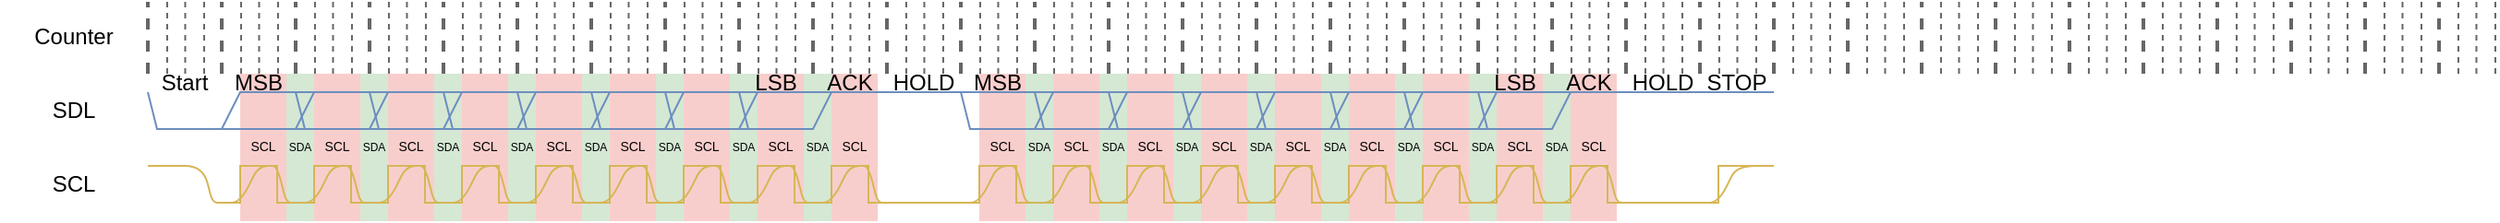 <mxfile>
    <diagram id="5zc5gLqtbpszu8rlKBpC" name="S_i2c_clock_counter">
        <mxGraphModel dx="1352" dy="797" grid="1" gridSize="10" guides="1" tooltips="1" connect="1" arrows="1" fold="1" page="1" pageScale="1" pageWidth="850" pageHeight="1100" math="0" shadow="0">
            <root>
                <mxCell id="0"/>
                <mxCell id="1" parent="0"/>
                <mxCell id="OsnJvZsiz_xSSpyNDT6h-1" value="Counter" style="text;html=1;align=center;verticalAlign=middle;whiteSpace=wrap;rounded=0;" vertex="1" parent="1">
                    <mxGeometry width="80" height="40" as="geometry"/>
                </mxCell>
                <mxCell id="OsnJvZsiz_xSSpyNDT6h-176" value="SDL" style="text;html=1;align=center;verticalAlign=middle;whiteSpace=wrap;rounded=0;" vertex="1" parent="1">
                    <mxGeometry y="40" width="80" height="40" as="geometry"/>
                </mxCell>
                <mxCell id="OsnJvZsiz_xSSpyNDT6h-177" value="SCL" style="text;html=1;align=center;verticalAlign=middle;whiteSpace=wrap;rounded=0;" vertex="1" parent="1">
                    <mxGeometry y="80" width="80" height="40" as="geometry"/>
                </mxCell>
                <mxCell id="OsnJvZsiz_xSSpyNDT6h-557" value="" style="endArrow=none;html=1;exitX=1;exitY=0.25;exitDx=0;exitDy=0;fillColor=#fff2cc;strokeColor=#d6b656;" edge="1" parent="1" source="OsnJvZsiz_xSSpyNDT6h-177">
                    <mxGeometry width="50" height="50" relative="1" as="geometry">
                        <mxPoint x="80" y="110" as="sourcePoint"/>
                        <mxPoint x="120" y="110" as="targetPoint"/>
                        <Array as="points">
                            <mxPoint x="110" y="90"/>
                            <mxPoint x="115" y="110"/>
                        </Array>
                    </mxGeometry>
                </mxCell>
                <mxCell id="OsnJvZsiz_xSSpyNDT6h-664" value="Start" style="text;html=1;align=center;verticalAlign=middle;whiteSpace=wrap;rounded=0;" vertex="1" parent="1">
                    <mxGeometry x="80" y="40" width="40" height="10" as="geometry"/>
                </mxCell>
                <mxCell id="OsnJvZsiz_xSSpyNDT6h-1023" value="" style="group" vertex="1" connectable="0" parent="1">
                    <mxGeometry x="80" y="1" width="630.48" height="39" as="geometry"/>
                </mxCell>
                <mxCell id="OsnJvZsiz_xSSpyNDT6h-956" value="" style="endArrow=none;html=1;strokeWidth=2;strokeColor=#666666;dashed=1;" edge="1" parent="OsnJvZsiz_xSSpyNDT6h-1023">
                    <mxGeometry width="50" height="50" relative="1" as="geometry">
                        <mxPoint y="39" as="sourcePoint"/>
                        <mxPoint as="targetPoint"/>
                    </mxGeometry>
                </mxCell>
                <mxCell id="OsnJvZsiz_xSSpyNDT6h-957" value="" style="endArrow=none;dashed=1;html=1;strokeWidth=1;strokeColor=#666666;" edge="1" parent="OsnJvZsiz_xSSpyNDT6h-1023">
                    <mxGeometry width="50" height="50" relative="1" as="geometry">
                        <mxPoint x="10.48" y="39" as="sourcePoint"/>
                        <mxPoint x="10.48" as="targetPoint"/>
                    </mxGeometry>
                </mxCell>
                <mxCell id="OsnJvZsiz_xSSpyNDT6h-958" value="" style="endArrow=none;dashed=1;html=1;strokeWidth=1;strokeColor=#666666;" edge="1" parent="OsnJvZsiz_xSSpyNDT6h-1023">
                    <mxGeometry width="50" height="50" relative="1" as="geometry">
                        <mxPoint x="20.24" y="39" as="sourcePoint"/>
                        <mxPoint x="20.24" as="targetPoint"/>
                    </mxGeometry>
                </mxCell>
                <mxCell id="OsnJvZsiz_xSSpyNDT6h-959" value="" style="endArrow=none;dashed=1;html=1;strokeWidth=1;strokeColor=#666666;" edge="1" parent="OsnJvZsiz_xSSpyNDT6h-1023">
                    <mxGeometry width="50" height="50" relative="1" as="geometry">
                        <mxPoint x="30.48" y="39" as="sourcePoint"/>
                        <mxPoint x="30.48" as="targetPoint"/>
                    </mxGeometry>
                </mxCell>
                <mxCell id="OsnJvZsiz_xSSpyNDT6h-960" value="" style="endArrow=none;html=1;strokeWidth=2;strokeColor=#666666;dashed=1;" edge="1" parent="OsnJvZsiz_xSSpyNDT6h-1023">
                    <mxGeometry width="50" height="50" relative="1" as="geometry">
                        <mxPoint x="40.0" y="39" as="sourcePoint"/>
                        <mxPoint x="40.0" as="targetPoint"/>
                    </mxGeometry>
                </mxCell>
                <mxCell id="OsnJvZsiz_xSSpyNDT6h-961" value="" style="endArrow=none;dashed=1;html=1;strokeWidth=1;strokeColor=#666666;" edge="1" parent="OsnJvZsiz_xSSpyNDT6h-1023">
                    <mxGeometry width="50" height="50" relative="1" as="geometry">
                        <mxPoint x="50.48" y="39" as="sourcePoint"/>
                        <mxPoint x="50.48" as="targetPoint"/>
                    </mxGeometry>
                </mxCell>
                <mxCell id="OsnJvZsiz_xSSpyNDT6h-962" value="" style="endArrow=none;dashed=1;html=1;strokeWidth=1;strokeColor=#666666;" edge="1" parent="OsnJvZsiz_xSSpyNDT6h-1023">
                    <mxGeometry width="50" height="50" relative="1" as="geometry">
                        <mxPoint x="60.24" y="39" as="sourcePoint"/>
                        <mxPoint x="60.24" as="targetPoint"/>
                    </mxGeometry>
                </mxCell>
                <mxCell id="OsnJvZsiz_xSSpyNDT6h-963" value="" style="endArrow=none;dashed=1;html=1;strokeWidth=1;strokeColor=#666666;" edge="1" parent="OsnJvZsiz_xSSpyNDT6h-1023">
                    <mxGeometry width="50" height="50" relative="1" as="geometry">
                        <mxPoint x="70.48" y="39" as="sourcePoint"/>
                        <mxPoint x="70.48" as="targetPoint"/>
                    </mxGeometry>
                </mxCell>
                <mxCell id="OsnJvZsiz_xSSpyNDT6h-964" value="" style="endArrow=none;html=1;strokeWidth=2;strokeColor=#666666;dashed=1;" edge="1" parent="OsnJvZsiz_xSSpyNDT6h-1023">
                    <mxGeometry width="50" height="50" relative="1" as="geometry">
                        <mxPoint x="80.0" y="39" as="sourcePoint"/>
                        <mxPoint x="80.0" as="targetPoint"/>
                    </mxGeometry>
                </mxCell>
                <mxCell id="OsnJvZsiz_xSSpyNDT6h-965" value="" style="endArrow=none;dashed=1;html=1;strokeWidth=1;strokeColor=#666666;" edge="1" parent="OsnJvZsiz_xSSpyNDT6h-1023">
                    <mxGeometry width="50" height="50" relative="1" as="geometry">
                        <mxPoint x="90.48" y="39" as="sourcePoint"/>
                        <mxPoint x="90.48" as="targetPoint"/>
                    </mxGeometry>
                </mxCell>
                <mxCell id="OsnJvZsiz_xSSpyNDT6h-966" value="" style="endArrow=none;dashed=1;html=1;strokeWidth=1;strokeColor=#666666;" edge="1" parent="OsnJvZsiz_xSSpyNDT6h-1023">
                    <mxGeometry width="50" height="50" relative="1" as="geometry">
                        <mxPoint x="100.24" y="39" as="sourcePoint"/>
                        <mxPoint x="100.24" as="targetPoint"/>
                    </mxGeometry>
                </mxCell>
                <mxCell id="OsnJvZsiz_xSSpyNDT6h-967" value="" style="endArrow=none;dashed=1;html=1;strokeWidth=1;strokeColor=#666666;" edge="1" parent="OsnJvZsiz_xSSpyNDT6h-1023">
                    <mxGeometry width="50" height="50" relative="1" as="geometry">
                        <mxPoint x="110.48" y="39" as="sourcePoint"/>
                        <mxPoint x="110.48" as="targetPoint"/>
                    </mxGeometry>
                </mxCell>
                <mxCell id="OsnJvZsiz_xSSpyNDT6h-968" value="" style="endArrow=none;html=1;strokeWidth=2;strokeColor=#666666;dashed=1;" edge="1" parent="OsnJvZsiz_xSSpyNDT6h-1023">
                    <mxGeometry width="50" height="50" relative="1" as="geometry">
                        <mxPoint x="120.0" y="39" as="sourcePoint"/>
                        <mxPoint x="120.0" as="targetPoint"/>
                    </mxGeometry>
                </mxCell>
                <mxCell id="OsnJvZsiz_xSSpyNDT6h-969" value="" style="endArrow=none;dashed=1;html=1;strokeWidth=1;strokeColor=#666666;" edge="1" parent="OsnJvZsiz_xSSpyNDT6h-1023">
                    <mxGeometry width="50" height="50" relative="1" as="geometry">
                        <mxPoint x="130.48" y="39" as="sourcePoint"/>
                        <mxPoint x="130.48" as="targetPoint"/>
                    </mxGeometry>
                </mxCell>
                <mxCell id="OsnJvZsiz_xSSpyNDT6h-970" value="" style="endArrow=none;dashed=1;html=1;strokeWidth=1;strokeColor=#666666;" edge="1" parent="OsnJvZsiz_xSSpyNDT6h-1023">
                    <mxGeometry width="50" height="50" relative="1" as="geometry">
                        <mxPoint x="140.24" y="39" as="sourcePoint"/>
                        <mxPoint x="140.24" as="targetPoint"/>
                    </mxGeometry>
                </mxCell>
                <mxCell id="OsnJvZsiz_xSSpyNDT6h-971" value="" style="endArrow=none;dashed=1;html=1;strokeWidth=1;strokeColor=#666666;" edge="1" parent="OsnJvZsiz_xSSpyNDT6h-1023">
                    <mxGeometry width="50" height="50" relative="1" as="geometry">
                        <mxPoint x="150.48" y="39" as="sourcePoint"/>
                        <mxPoint x="150.48" as="targetPoint"/>
                    </mxGeometry>
                </mxCell>
                <mxCell id="OsnJvZsiz_xSSpyNDT6h-972" value="" style="endArrow=none;html=1;strokeWidth=2;strokeColor=#666666;dashed=1;" edge="1" parent="OsnJvZsiz_xSSpyNDT6h-1023">
                    <mxGeometry width="50" height="50" relative="1" as="geometry">
                        <mxPoint x="160" y="39" as="sourcePoint"/>
                        <mxPoint x="160" as="targetPoint"/>
                    </mxGeometry>
                </mxCell>
                <mxCell id="OsnJvZsiz_xSSpyNDT6h-973" value="" style="endArrow=none;dashed=1;html=1;strokeWidth=1;strokeColor=#666666;" edge="1" parent="OsnJvZsiz_xSSpyNDT6h-1023">
                    <mxGeometry width="50" height="50" relative="1" as="geometry">
                        <mxPoint x="170.48" y="39" as="sourcePoint"/>
                        <mxPoint x="170.48" as="targetPoint"/>
                    </mxGeometry>
                </mxCell>
                <mxCell id="OsnJvZsiz_xSSpyNDT6h-974" value="" style="endArrow=none;dashed=1;html=1;strokeWidth=1;strokeColor=#666666;" edge="1" parent="OsnJvZsiz_xSSpyNDT6h-1023">
                    <mxGeometry width="50" height="50" relative="1" as="geometry">
                        <mxPoint x="180.24" y="39" as="sourcePoint"/>
                        <mxPoint x="180.24" as="targetPoint"/>
                    </mxGeometry>
                </mxCell>
                <mxCell id="OsnJvZsiz_xSSpyNDT6h-975" value="" style="endArrow=none;dashed=1;html=1;strokeWidth=1;strokeColor=#666666;" edge="1" parent="OsnJvZsiz_xSSpyNDT6h-1023">
                    <mxGeometry width="50" height="50" relative="1" as="geometry">
                        <mxPoint x="190.48" y="39" as="sourcePoint"/>
                        <mxPoint x="190.48" as="targetPoint"/>
                    </mxGeometry>
                </mxCell>
                <mxCell id="OsnJvZsiz_xSSpyNDT6h-976" value="" style="endArrow=none;html=1;strokeWidth=2;strokeColor=#666666;dashed=1;" edge="1" parent="OsnJvZsiz_xSSpyNDT6h-1023">
                    <mxGeometry width="50" height="50" relative="1" as="geometry">
                        <mxPoint x="200" y="39" as="sourcePoint"/>
                        <mxPoint x="200" as="targetPoint"/>
                    </mxGeometry>
                </mxCell>
                <mxCell id="OsnJvZsiz_xSSpyNDT6h-977" value="" style="endArrow=none;dashed=1;html=1;strokeWidth=1;strokeColor=#666666;" edge="1" parent="OsnJvZsiz_xSSpyNDT6h-1023">
                    <mxGeometry width="50" height="50" relative="1" as="geometry">
                        <mxPoint x="210.48" y="39" as="sourcePoint"/>
                        <mxPoint x="210.48" as="targetPoint"/>
                    </mxGeometry>
                </mxCell>
                <mxCell id="OsnJvZsiz_xSSpyNDT6h-978" value="" style="endArrow=none;dashed=1;html=1;strokeWidth=1;strokeColor=#666666;" edge="1" parent="OsnJvZsiz_xSSpyNDT6h-1023">
                    <mxGeometry width="50" height="50" relative="1" as="geometry">
                        <mxPoint x="220.24" y="39" as="sourcePoint"/>
                        <mxPoint x="220.24" as="targetPoint"/>
                    </mxGeometry>
                </mxCell>
                <mxCell id="OsnJvZsiz_xSSpyNDT6h-979" value="" style="endArrow=none;dashed=1;html=1;strokeWidth=1;strokeColor=#666666;" edge="1" parent="OsnJvZsiz_xSSpyNDT6h-1023">
                    <mxGeometry width="50" height="50" relative="1" as="geometry">
                        <mxPoint x="230.48" y="39" as="sourcePoint"/>
                        <mxPoint x="230.48" as="targetPoint"/>
                    </mxGeometry>
                </mxCell>
                <mxCell id="OsnJvZsiz_xSSpyNDT6h-980" value="" style="endArrow=none;html=1;strokeWidth=2;strokeColor=#666666;dashed=1;" edge="1" parent="OsnJvZsiz_xSSpyNDT6h-1023">
                    <mxGeometry width="50" height="50" relative="1" as="geometry">
                        <mxPoint x="240" y="39" as="sourcePoint"/>
                        <mxPoint x="240" as="targetPoint"/>
                    </mxGeometry>
                </mxCell>
                <mxCell id="OsnJvZsiz_xSSpyNDT6h-981" value="" style="endArrow=none;dashed=1;html=1;strokeWidth=1;strokeColor=#666666;" edge="1" parent="OsnJvZsiz_xSSpyNDT6h-1023">
                    <mxGeometry width="50" height="50" relative="1" as="geometry">
                        <mxPoint x="250.48" y="39" as="sourcePoint"/>
                        <mxPoint x="250.48" as="targetPoint"/>
                    </mxGeometry>
                </mxCell>
                <mxCell id="OsnJvZsiz_xSSpyNDT6h-982" value="" style="endArrow=none;dashed=1;html=1;strokeWidth=1;strokeColor=#666666;" edge="1" parent="OsnJvZsiz_xSSpyNDT6h-1023">
                    <mxGeometry width="50" height="50" relative="1" as="geometry">
                        <mxPoint x="260.24" y="39" as="sourcePoint"/>
                        <mxPoint x="260.24" as="targetPoint"/>
                    </mxGeometry>
                </mxCell>
                <mxCell id="OsnJvZsiz_xSSpyNDT6h-983" value="" style="endArrow=none;dashed=1;html=1;strokeWidth=1;strokeColor=#666666;" edge="1" parent="OsnJvZsiz_xSSpyNDT6h-1023">
                    <mxGeometry width="50" height="50" relative="1" as="geometry">
                        <mxPoint x="270.48" y="39" as="sourcePoint"/>
                        <mxPoint x="270.48" as="targetPoint"/>
                    </mxGeometry>
                </mxCell>
                <mxCell id="OsnJvZsiz_xSSpyNDT6h-984" value="" style="endArrow=none;html=1;strokeWidth=2;strokeColor=#666666;dashed=1;" edge="1" parent="OsnJvZsiz_xSSpyNDT6h-1023">
                    <mxGeometry width="50" height="50" relative="1" as="geometry">
                        <mxPoint x="280" y="39" as="sourcePoint"/>
                        <mxPoint x="280" as="targetPoint"/>
                    </mxGeometry>
                </mxCell>
                <mxCell id="OsnJvZsiz_xSSpyNDT6h-985" value="" style="endArrow=none;dashed=1;html=1;strokeWidth=1;strokeColor=#666666;" edge="1" parent="OsnJvZsiz_xSSpyNDT6h-1023">
                    <mxGeometry width="50" height="50" relative="1" as="geometry">
                        <mxPoint x="290.48" y="39" as="sourcePoint"/>
                        <mxPoint x="290.48" as="targetPoint"/>
                    </mxGeometry>
                </mxCell>
                <mxCell id="OsnJvZsiz_xSSpyNDT6h-986" value="" style="endArrow=none;dashed=1;html=1;strokeWidth=1;strokeColor=#666666;" edge="1" parent="OsnJvZsiz_xSSpyNDT6h-1023">
                    <mxGeometry width="50" height="50" relative="1" as="geometry">
                        <mxPoint x="300.24" y="39" as="sourcePoint"/>
                        <mxPoint x="300.24" as="targetPoint"/>
                    </mxGeometry>
                </mxCell>
                <mxCell id="OsnJvZsiz_xSSpyNDT6h-987" value="" style="endArrow=none;dashed=1;html=1;strokeWidth=1;strokeColor=#666666;" edge="1" parent="OsnJvZsiz_xSSpyNDT6h-1023">
                    <mxGeometry width="50" height="50" relative="1" as="geometry">
                        <mxPoint x="310.48" y="39" as="sourcePoint"/>
                        <mxPoint x="310.48" as="targetPoint"/>
                    </mxGeometry>
                </mxCell>
                <mxCell id="OsnJvZsiz_xSSpyNDT6h-988" value="" style="endArrow=none;html=1;strokeWidth=2;strokeColor=#666666;dashed=1;" edge="1" parent="OsnJvZsiz_xSSpyNDT6h-1023">
                    <mxGeometry width="50" height="50" relative="1" as="geometry">
                        <mxPoint x="320" y="39" as="sourcePoint"/>
                        <mxPoint x="320" as="targetPoint"/>
                    </mxGeometry>
                </mxCell>
                <mxCell id="OsnJvZsiz_xSSpyNDT6h-989" value="" style="endArrow=none;dashed=1;html=1;strokeWidth=1;strokeColor=#666666;" edge="1" parent="OsnJvZsiz_xSSpyNDT6h-1023">
                    <mxGeometry width="50" height="50" relative="1" as="geometry">
                        <mxPoint x="330.48" y="39" as="sourcePoint"/>
                        <mxPoint x="330.48" as="targetPoint"/>
                    </mxGeometry>
                </mxCell>
                <mxCell id="OsnJvZsiz_xSSpyNDT6h-990" value="" style="endArrow=none;dashed=1;html=1;strokeWidth=1;strokeColor=#666666;" edge="1" parent="OsnJvZsiz_xSSpyNDT6h-1023">
                    <mxGeometry width="50" height="50" relative="1" as="geometry">
                        <mxPoint x="340.24" y="39" as="sourcePoint"/>
                        <mxPoint x="340.24" as="targetPoint"/>
                    </mxGeometry>
                </mxCell>
                <mxCell id="OsnJvZsiz_xSSpyNDT6h-991" value="" style="endArrow=none;dashed=1;html=1;strokeWidth=1;strokeColor=#666666;" edge="1" parent="OsnJvZsiz_xSSpyNDT6h-1023">
                    <mxGeometry width="50" height="50" relative="1" as="geometry">
                        <mxPoint x="350.48" y="39" as="sourcePoint"/>
                        <mxPoint x="350.48" as="targetPoint"/>
                    </mxGeometry>
                </mxCell>
                <mxCell id="OsnJvZsiz_xSSpyNDT6h-992" value="" style="endArrow=none;html=1;strokeWidth=2;strokeColor=#666666;dashed=1;" edge="1" parent="OsnJvZsiz_xSSpyNDT6h-1023">
                    <mxGeometry width="50" height="50" relative="1" as="geometry">
                        <mxPoint x="360" y="39" as="sourcePoint"/>
                        <mxPoint x="360" as="targetPoint"/>
                    </mxGeometry>
                </mxCell>
                <mxCell id="OsnJvZsiz_xSSpyNDT6h-993" value="" style="endArrow=none;dashed=1;html=1;strokeWidth=1;strokeColor=#666666;" edge="1" parent="OsnJvZsiz_xSSpyNDT6h-1023">
                    <mxGeometry width="50" height="50" relative="1" as="geometry">
                        <mxPoint x="370.48" y="39" as="sourcePoint"/>
                        <mxPoint x="370.48" as="targetPoint"/>
                    </mxGeometry>
                </mxCell>
                <mxCell id="OsnJvZsiz_xSSpyNDT6h-994" value="" style="endArrow=none;dashed=1;html=1;strokeWidth=1;strokeColor=#666666;" edge="1" parent="OsnJvZsiz_xSSpyNDT6h-1023">
                    <mxGeometry width="50" height="50" relative="1" as="geometry">
                        <mxPoint x="380.24" y="39" as="sourcePoint"/>
                        <mxPoint x="380.24" as="targetPoint"/>
                    </mxGeometry>
                </mxCell>
                <mxCell id="OsnJvZsiz_xSSpyNDT6h-995" value="" style="endArrow=none;dashed=1;html=1;strokeWidth=1;strokeColor=#666666;" edge="1" parent="OsnJvZsiz_xSSpyNDT6h-1023">
                    <mxGeometry width="50" height="50" relative="1" as="geometry">
                        <mxPoint x="390.48" y="39" as="sourcePoint"/>
                        <mxPoint x="390.48" as="targetPoint"/>
                    </mxGeometry>
                </mxCell>
                <mxCell id="OsnJvZsiz_xSSpyNDT6h-996" value="" style="endArrow=none;html=1;strokeWidth=2;strokeColor=#666666;dashed=1;" edge="1" parent="OsnJvZsiz_xSSpyNDT6h-1023">
                    <mxGeometry width="50" height="50" relative="1" as="geometry">
                        <mxPoint x="400" y="39" as="sourcePoint"/>
                        <mxPoint x="400" as="targetPoint"/>
                    </mxGeometry>
                </mxCell>
                <mxCell id="OsnJvZsiz_xSSpyNDT6h-997" value="" style="endArrow=none;dashed=1;html=1;strokeWidth=1;strokeColor=#666666;" edge="1" parent="OsnJvZsiz_xSSpyNDT6h-1023">
                    <mxGeometry width="50" height="50" relative="1" as="geometry">
                        <mxPoint x="410.48" y="39" as="sourcePoint"/>
                        <mxPoint x="410.48" as="targetPoint"/>
                    </mxGeometry>
                </mxCell>
                <mxCell id="OsnJvZsiz_xSSpyNDT6h-998" value="" style="endArrow=none;dashed=1;html=1;strokeWidth=1;strokeColor=#666666;" edge="1" parent="OsnJvZsiz_xSSpyNDT6h-1023">
                    <mxGeometry width="50" height="50" relative="1" as="geometry">
                        <mxPoint x="420.24" y="39" as="sourcePoint"/>
                        <mxPoint x="420.24" as="targetPoint"/>
                    </mxGeometry>
                </mxCell>
                <mxCell id="OsnJvZsiz_xSSpyNDT6h-999" value="" style="endArrow=none;dashed=1;html=1;strokeWidth=1;strokeColor=#666666;" edge="1" parent="OsnJvZsiz_xSSpyNDT6h-1023">
                    <mxGeometry width="50" height="50" relative="1" as="geometry">
                        <mxPoint x="430.48" y="39" as="sourcePoint"/>
                        <mxPoint x="430.48" as="targetPoint"/>
                    </mxGeometry>
                </mxCell>
                <mxCell id="OsnJvZsiz_xSSpyNDT6h-1000" value="" style="endArrow=none;html=1;strokeWidth=2;strokeColor=#666666;dashed=1;" edge="1" parent="OsnJvZsiz_xSSpyNDT6h-1023">
                    <mxGeometry width="50" height="50" relative="1" as="geometry">
                        <mxPoint x="440" y="39" as="sourcePoint"/>
                        <mxPoint x="440" as="targetPoint"/>
                    </mxGeometry>
                </mxCell>
                <mxCell id="OsnJvZsiz_xSSpyNDT6h-1001" value="" style="endArrow=none;dashed=1;html=1;strokeWidth=1;strokeColor=#666666;" edge="1" parent="OsnJvZsiz_xSSpyNDT6h-1023">
                    <mxGeometry width="50" height="50" relative="1" as="geometry">
                        <mxPoint x="450.48" y="39" as="sourcePoint"/>
                        <mxPoint x="450.48" as="targetPoint"/>
                    </mxGeometry>
                </mxCell>
                <mxCell id="OsnJvZsiz_xSSpyNDT6h-1002" value="" style="endArrow=none;dashed=1;html=1;strokeWidth=1;strokeColor=#666666;" edge="1" parent="OsnJvZsiz_xSSpyNDT6h-1023">
                    <mxGeometry width="50" height="50" relative="1" as="geometry">
                        <mxPoint x="460.24" y="39" as="sourcePoint"/>
                        <mxPoint x="460.24" as="targetPoint"/>
                    </mxGeometry>
                </mxCell>
                <mxCell id="OsnJvZsiz_xSSpyNDT6h-1003" value="" style="endArrow=none;dashed=1;html=1;strokeWidth=1;strokeColor=#666666;" edge="1" parent="OsnJvZsiz_xSSpyNDT6h-1023">
                    <mxGeometry width="50" height="50" relative="1" as="geometry">
                        <mxPoint x="470.48" y="39" as="sourcePoint"/>
                        <mxPoint x="470.48" as="targetPoint"/>
                    </mxGeometry>
                </mxCell>
                <mxCell id="OsnJvZsiz_xSSpyNDT6h-1004" value="" style="endArrow=none;html=1;strokeWidth=2;strokeColor=#666666;dashed=1;" edge="1" parent="OsnJvZsiz_xSSpyNDT6h-1023">
                    <mxGeometry width="50" height="50" relative="1" as="geometry">
                        <mxPoint x="480" y="39" as="sourcePoint"/>
                        <mxPoint x="480" as="targetPoint"/>
                    </mxGeometry>
                </mxCell>
                <mxCell id="OsnJvZsiz_xSSpyNDT6h-1005" value="" style="endArrow=none;dashed=1;html=1;strokeWidth=1;strokeColor=#666666;" edge="1" parent="OsnJvZsiz_xSSpyNDT6h-1023">
                    <mxGeometry width="50" height="50" relative="1" as="geometry">
                        <mxPoint x="490.48" y="39" as="sourcePoint"/>
                        <mxPoint x="490.48" as="targetPoint"/>
                    </mxGeometry>
                </mxCell>
                <mxCell id="OsnJvZsiz_xSSpyNDT6h-1006" value="" style="endArrow=none;dashed=1;html=1;strokeWidth=1;strokeColor=#666666;" edge="1" parent="OsnJvZsiz_xSSpyNDT6h-1023">
                    <mxGeometry width="50" height="50" relative="1" as="geometry">
                        <mxPoint x="500.24" y="39" as="sourcePoint"/>
                        <mxPoint x="500.24" as="targetPoint"/>
                    </mxGeometry>
                </mxCell>
                <mxCell id="OsnJvZsiz_xSSpyNDT6h-1007" value="" style="endArrow=none;dashed=1;html=1;strokeWidth=1;strokeColor=#666666;" edge="1" parent="OsnJvZsiz_xSSpyNDT6h-1023">
                    <mxGeometry width="50" height="50" relative="1" as="geometry">
                        <mxPoint x="510.48" y="39" as="sourcePoint"/>
                        <mxPoint x="510.48" as="targetPoint"/>
                    </mxGeometry>
                </mxCell>
                <mxCell id="OsnJvZsiz_xSSpyNDT6h-1008" value="" style="endArrow=none;html=1;strokeWidth=2;strokeColor=#666666;dashed=1;" edge="1" parent="OsnJvZsiz_xSSpyNDT6h-1023">
                    <mxGeometry width="50" height="50" relative="1" as="geometry">
                        <mxPoint x="520" y="39" as="sourcePoint"/>
                        <mxPoint x="520" as="targetPoint"/>
                    </mxGeometry>
                </mxCell>
                <mxCell id="OsnJvZsiz_xSSpyNDT6h-1009" value="" style="endArrow=none;dashed=1;html=1;strokeWidth=1;strokeColor=#666666;" edge="1" parent="OsnJvZsiz_xSSpyNDT6h-1023">
                    <mxGeometry width="50" height="50" relative="1" as="geometry">
                        <mxPoint x="530.48" y="39" as="sourcePoint"/>
                        <mxPoint x="530.48" as="targetPoint"/>
                    </mxGeometry>
                </mxCell>
                <mxCell id="OsnJvZsiz_xSSpyNDT6h-1010" value="" style="endArrow=none;dashed=1;html=1;strokeWidth=1;strokeColor=#666666;" edge="1" parent="OsnJvZsiz_xSSpyNDT6h-1023">
                    <mxGeometry width="50" height="50" relative="1" as="geometry">
                        <mxPoint x="540.24" y="39" as="sourcePoint"/>
                        <mxPoint x="540.24" as="targetPoint"/>
                    </mxGeometry>
                </mxCell>
                <mxCell id="OsnJvZsiz_xSSpyNDT6h-1011" value="" style="endArrow=none;dashed=1;html=1;strokeWidth=1;strokeColor=#666666;" edge="1" parent="OsnJvZsiz_xSSpyNDT6h-1023">
                    <mxGeometry width="50" height="50" relative="1" as="geometry">
                        <mxPoint x="550.48" y="39" as="sourcePoint"/>
                        <mxPoint x="550.48" as="targetPoint"/>
                    </mxGeometry>
                </mxCell>
                <mxCell id="OsnJvZsiz_xSSpyNDT6h-1012" value="" style="endArrow=none;html=1;strokeWidth=2;strokeColor=#666666;dashed=1;" edge="1" parent="OsnJvZsiz_xSSpyNDT6h-1023">
                    <mxGeometry width="50" height="50" relative="1" as="geometry">
                        <mxPoint x="560" y="39" as="sourcePoint"/>
                        <mxPoint x="560" as="targetPoint"/>
                    </mxGeometry>
                </mxCell>
                <mxCell id="OsnJvZsiz_xSSpyNDT6h-1013" value="" style="endArrow=none;dashed=1;html=1;strokeWidth=1;strokeColor=#666666;" edge="1" parent="OsnJvZsiz_xSSpyNDT6h-1023">
                    <mxGeometry width="50" height="50" relative="1" as="geometry">
                        <mxPoint x="570.48" y="39" as="sourcePoint"/>
                        <mxPoint x="570.48" as="targetPoint"/>
                    </mxGeometry>
                </mxCell>
                <mxCell id="OsnJvZsiz_xSSpyNDT6h-1014" value="" style="endArrow=none;dashed=1;html=1;strokeWidth=1;strokeColor=#666666;" edge="1" parent="OsnJvZsiz_xSSpyNDT6h-1023">
                    <mxGeometry width="50" height="50" relative="1" as="geometry">
                        <mxPoint x="580.24" y="39" as="sourcePoint"/>
                        <mxPoint x="580.24" as="targetPoint"/>
                    </mxGeometry>
                </mxCell>
                <mxCell id="OsnJvZsiz_xSSpyNDT6h-1015" value="" style="endArrow=none;dashed=1;html=1;strokeWidth=1;strokeColor=#666666;" edge="1" parent="OsnJvZsiz_xSSpyNDT6h-1023">
                    <mxGeometry width="50" height="50" relative="1" as="geometry">
                        <mxPoint x="590.48" y="39" as="sourcePoint"/>
                        <mxPoint x="590.48" as="targetPoint"/>
                    </mxGeometry>
                </mxCell>
                <mxCell id="OsnJvZsiz_xSSpyNDT6h-1016" value="" style="endArrow=none;html=1;strokeWidth=2;strokeColor=#666666;dashed=1;" edge="1" parent="OsnJvZsiz_xSSpyNDT6h-1023">
                    <mxGeometry width="50" height="50" relative="1" as="geometry">
                        <mxPoint x="600" y="39" as="sourcePoint"/>
                        <mxPoint x="600" as="targetPoint"/>
                    </mxGeometry>
                </mxCell>
                <mxCell id="OsnJvZsiz_xSSpyNDT6h-1017" value="" style="endArrow=none;dashed=1;html=1;strokeWidth=1;strokeColor=#666666;" edge="1" parent="OsnJvZsiz_xSSpyNDT6h-1023">
                    <mxGeometry width="50" height="50" relative="1" as="geometry">
                        <mxPoint x="610.48" y="39" as="sourcePoint"/>
                        <mxPoint x="610.48" as="targetPoint"/>
                    </mxGeometry>
                </mxCell>
                <mxCell id="OsnJvZsiz_xSSpyNDT6h-1018" value="" style="endArrow=none;dashed=1;html=1;strokeWidth=1;strokeColor=#666666;" edge="1" parent="OsnJvZsiz_xSSpyNDT6h-1023">
                    <mxGeometry width="50" height="50" relative="1" as="geometry">
                        <mxPoint x="620.24" y="39" as="sourcePoint"/>
                        <mxPoint x="620.24" as="targetPoint"/>
                    </mxGeometry>
                </mxCell>
                <mxCell id="OsnJvZsiz_xSSpyNDT6h-1019" value="" style="endArrow=none;dashed=1;html=1;strokeWidth=1;strokeColor=#666666;" edge="1" parent="OsnJvZsiz_xSSpyNDT6h-1023">
                    <mxGeometry width="50" height="50" relative="1" as="geometry">
                        <mxPoint x="630.48" y="39" as="sourcePoint"/>
                        <mxPoint x="630.48" as="targetPoint"/>
                    </mxGeometry>
                </mxCell>
                <mxCell id="OsnJvZsiz_xSSpyNDT6h-1024" value="" style="endArrow=none;html=1;fillColor=#dae8fc;strokeColor=#6c8ebf;rounded=0;curved=0;" edge="1" parent="1">
                    <mxGeometry width="50" height="50" relative="1" as="geometry">
                        <mxPoint x="80" y="50" as="sourcePoint"/>
                        <mxPoint x="110" y="70" as="targetPoint"/>
                        <Array as="points">
                            <mxPoint x="85" y="70"/>
                        </Array>
                    </mxGeometry>
                </mxCell>
                <mxCell id="OsnJvZsiz_xSSpyNDT6h-1026" value="" style="group" vertex="1" connectable="0" parent="1">
                    <mxGeometry x="110" y="40" width="410" height="80" as="geometry"/>
                </mxCell>
                <mxCell id="OsnJvZsiz_xSSpyNDT6h-646" value="SCL" style="rounded=0;whiteSpace=wrap;html=1;fillColor=#f8cecc;strokeColor=none;fontSize=7;" vertex="1" parent="OsnJvZsiz_xSSpyNDT6h-1026">
                    <mxGeometry x="300" width="25" height="80" as="geometry"/>
                </mxCell>
                <mxCell id="OsnJvZsiz_xSSpyNDT6h-645" value="SDA" style="rounded=0;whiteSpace=wrap;html=1;fontSize=6;fillColor=#d5e8d4;strokeColor=none;" vertex="1" parent="OsnJvZsiz_xSSpyNDT6h-1026">
                    <mxGeometry x="325" width="15" height="80" as="geometry"/>
                </mxCell>
                <mxCell id="OsnJvZsiz_xSSpyNDT6h-585" value="SDA" style="rounded=0;whiteSpace=wrap;html=1;fontSize=6;fillColor=#d5e8d4;strokeColor=none;" vertex="1" parent="OsnJvZsiz_xSSpyNDT6h-1026">
                    <mxGeometry x="85" width="15" height="80" as="geometry"/>
                </mxCell>
                <mxCell id="OsnJvZsiz_xSSpyNDT6h-656" value="SCL" style="rounded=0;whiteSpace=wrap;html=1;fillColor=#f8cecc;strokeColor=none;fontSize=7;container=0;" vertex="1" parent="OsnJvZsiz_xSSpyNDT6h-1026">
                    <mxGeometry x="340" width="25" height="80" as="geometry"/>
                </mxCell>
                <mxCell id="OsnJvZsiz_xSSpyNDT6h-654" value="" style="endArrow=none;html=1;fillColor=#fff2cc;strokeColor=#d6b656;" edge="1" parent="OsnJvZsiz_xSSpyNDT6h-1026">
                    <mxGeometry width="50" height="50" relative="1" as="geometry">
                        <mxPoint x="330" y="70" as="sourcePoint"/>
                        <mxPoint x="370" y="70" as="targetPoint"/>
                        <Array as="points">
                            <mxPoint x="340" y="70"/>
                            <mxPoint x="350" y="50"/>
                            <mxPoint x="360" y="50"/>
                            <mxPoint x="365" y="70"/>
                        </Array>
                    </mxGeometry>
                </mxCell>
                <mxCell id="OsnJvZsiz_xSSpyNDT6h-655" value="" style="endArrow=none;html=1;rounded=0;curved=0;fillColor=#fff2cc;strokeColor=#d6b656;" edge="1" parent="OsnJvZsiz_xSSpyNDT6h-1026">
                    <mxGeometry width="50" height="50" relative="1" as="geometry">
                        <mxPoint x="330" y="70" as="sourcePoint"/>
                        <mxPoint x="370" y="70" as="targetPoint"/>
                        <Array as="points">
                            <mxPoint x="340" y="70"/>
                            <mxPoint x="340" y="50"/>
                            <mxPoint x="360" y="50"/>
                            <mxPoint x="360" y="70"/>
                        </Array>
                    </mxGeometry>
                </mxCell>
                <mxCell id="OsnJvZsiz_xSSpyNDT6h-657" value="" style="endArrow=none;html=1;fillColor=#dae8fc;strokeColor=#6c8ebf;" edge="1" parent="OsnJvZsiz_xSSpyNDT6h-1026">
                    <mxGeometry width="50" height="50" relative="1" as="geometry">
                        <mxPoint x="330" y="10" as="sourcePoint"/>
                        <mxPoint x="370" y="10" as="targetPoint"/>
                    </mxGeometry>
                </mxCell>
                <mxCell id="OsnJvZsiz_xSSpyNDT6h-658" value="" style="endArrow=none;html=1;fillColor=#dae8fc;strokeColor=#6c8ebf;rounded=0;curved=0;" edge="1" parent="OsnJvZsiz_xSSpyNDT6h-1026">
                    <mxGeometry width="50" height="50" relative="1" as="geometry">
                        <mxPoint x="320" y="30" as="sourcePoint"/>
                        <mxPoint x="410" y="10" as="targetPoint"/>
                        <Array as="points">
                            <mxPoint x="330" y="30"/>
                            <mxPoint x="340" y="10"/>
                        </Array>
                    </mxGeometry>
                </mxCell>
                <mxCell id="OsnJvZsiz_xSSpyNDT6h-1020" value="ACK" style="text;html=1;align=center;verticalAlign=middle;whiteSpace=wrap;rounded=0;" vertex="1" parent="OsnJvZsiz_xSSpyNDT6h-1026">
                    <mxGeometry x="330" width="40" height="10" as="geometry"/>
                </mxCell>
                <mxCell id="OsnJvZsiz_xSSpyNDT6h-1021" value="HOLD" style="text;html=1;align=center;verticalAlign=middle;whiteSpace=wrap;rounded=0;" vertex="1" parent="OsnJvZsiz_xSSpyNDT6h-1026">
                    <mxGeometry x="370" width="40" height="10" as="geometry"/>
                </mxCell>
                <mxCell id="OsnJvZsiz_xSSpyNDT6h-1022" value="" style="endArrow=none;html=1;fillColor=#fff2cc;strokeColor=#d6b656;" edge="1" parent="OsnJvZsiz_xSSpyNDT6h-1026">
                    <mxGeometry width="50" height="50" relative="1" as="geometry">
                        <mxPoint x="370" y="70" as="sourcePoint"/>
                        <mxPoint x="410" y="70" as="targetPoint"/>
                    </mxGeometry>
                </mxCell>
                <mxCell id="OsnJvZsiz_xSSpyNDT6h-574" value="SDA" style="rounded=0;whiteSpace=wrap;html=1;fontSize=6;fillColor=#d5e8d4;strokeColor=none;" vertex="1" parent="OsnJvZsiz_xSSpyNDT6h-1026">
                    <mxGeometry x="45" width="15" height="80" as="geometry"/>
                </mxCell>
                <mxCell id="OsnJvZsiz_xSSpyNDT6h-575" value="SCL" style="rounded=0;whiteSpace=wrap;html=1;fillColor=#f8cecc;strokeColor=none;fontSize=7;" vertex="1" parent="OsnJvZsiz_xSSpyNDT6h-1026">
                    <mxGeometry x="20" width="25" height="80" as="geometry"/>
                </mxCell>
                <mxCell id="OsnJvZsiz_xSSpyNDT6h-576" value="" style="endArrow=none;html=1;fillColor=#fff2cc;strokeColor=#d6b656;" edge="1" parent="OsnJvZsiz_xSSpyNDT6h-1026">
                    <mxGeometry width="50" height="50" relative="1" as="geometry">
                        <mxPoint x="10" y="70" as="sourcePoint"/>
                        <mxPoint x="50" y="70" as="targetPoint"/>
                        <Array as="points">
                            <mxPoint x="20" y="70"/>
                            <mxPoint x="30" y="50"/>
                            <mxPoint x="40" y="50"/>
                            <mxPoint x="45" y="70"/>
                        </Array>
                    </mxGeometry>
                </mxCell>
                <mxCell id="OsnJvZsiz_xSSpyNDT6h-577" value="" style="endArrow=none;html=1;fillColor=#dae8fc;strokeColor=#6c8ebf;rounded=0;curved=0;" edge="1" parent="OsnJvZsiz_xSSpyNDT6h-1026">
                    <mxGeometry width="50" height="50" relative="1" as="geometry">
                        <mxPoint y="30" as="sourcePoint"/>
                        <mxPoint x="50" y="10" as="targetPoint"/>
                        <Array as="points">
                            <mxPoint x="10" y="30"/>
                            <mxPoint x="20" y="10"/>
                        </Array>
                    </mxGeometry>
                </mxCell>
                <mxCell id="OsnJvZsiz_xSSpyNDT6h-579" value="" style="endArrow=none;html=1;rounded=0;curved=0;fillColor=#fff2cc;strokeColor=#d6b656;" edge="1" parent="OsnJvZsiz_xSSpyNDT6h-1026">
                    <mxGeometry width="50" height="50" relative="1" as="geometry">
                        <mxPoint x="10" y="70" as="sourcePoint"/>
                        <mxPoint x="50" y="70" as="targetPoint"/>
                        <Array as="points">
                            <mxPoint x="20" y="70"/>
                            <mxPoint x="20" y="50"/>
                            <mxPoint x="40" y="50"/>
                            <mxPoint x="40" y="70"/>
                        </Array>
                    </mxGeometry>
                </mxCell>
                <mxCell id="OsnJvZsiz_xSSpyNDT6h-581" value="" style="endArrow=none;html=1;fillColor=#dae8fc;strokeColor=#6c8ebf;" edge="1" parent="OsnJvZsiz_xSSpyNDT6h-1026">
                    <mxGeometry width="50" height="50" relative="1" as="geometry">
                        <mxPoint y="30" as="sourcePoint"/>
                        <mxPoint x="40" y="30" as="targetPoint"/>
                    </mxGeometry>
                </mxCell>
                <mxCell id="OsnJvZsiz_xSSpyNDT6h-659" value="MSB" style="text;html=1;align=center;verticalAlign=middle;whiteSpace=wrap;rounded=0;" vertex="1" parent="OsnJvZsiz_xSSpyNDT6h-1026">
                    <mxGeometry x="10" width="40" height="10" as="geometry"/>
                </mxCell>
                <mxCell id="OsnJvZsiz_xSSpyNDT6h-595" value="SDA" style="rounded=0;whiteSpace=wrap;html=1;fontSize=6;fillColor=#d5e8d4;strokeColor=none;" vertex="1" parent="OsnJvZsiz_xSSpyNDT6h-1026">
                    <mxGeometry x="125" width="15" height="80" as="geometry"/>
                </mxCell>
                <mxCell id="OsnJvZsiz_xSSpyNDT6h-596" value="SCL" style="rounded=0;whiteSpace=wrap;html=1;fillColor=#f8cecc;strokeColor=none;fontSize=7;" vertex="1" parent="OsnJvZsiz_xSSpyNDT6h-1026">
                    <mxGeometry x="100" width="25" height="80" as="geometry"/>
                </mxCell>
                <mxCell id="OsnJvZsiz_xSSpyNDT6h-597" value="" style="endArrow=none;html=1;fillColor=#fff2cc;strokeColor=#d6b656;" edge="1" parent="OsnJvZsiz_xSSpyNDT6h-1026">
                    <mxGeometry width="50" height="50" relative="1" as="geometry">
                        <mxPoint x="90" y="70" as="sourcePoint"/>
                        <mxPoint x="130" y="70" as="targetPoint"/>
                        <Array as="points">
                            <mxPoint x="100" y="70"/>
                            <mxPoint x="110" y="50"/>
                            <mxPoint x="120" y="50"/>
                            <mxPoint x="125" y="70"/>
                        </Array>
                    </mxGeometry>
                </mxCell>
                <mxCell id="OsnJvZsiz_xSSpyNDT6h-598" value="" style="endArrow=none;html=1;fillColor=#dae8fc;strokeColor=#6c8ebf;rounded=0;curved=0;" edge="1" parent="OsnJvZsiz_xSSpyNDT6h-1026">
                    <mxGeometry width="50" height="50" relative="1" as="geometry">
                        <mxPoint x="80" y="30" as="sourcePoint"/>
                        <mxPoint x="130" y="10" as="targetPoint"/>
                        <Array as="points">
                            <mxPoint x="90" y="30"/>
                            <mxPoint x="100" y="10"/>
                        </Array>
                    </mxGeometry>
                </mxCell>
                <mxCell id="OsnJvZsiz_xSSpyNDT6h-599" value="" style="endArrow=none;html=1;fillColor=#dae8fc;strokeColor=#6c8ebf;rounded=0;curved=0;" edge="1" parent="OsnJvZsiz_xSSpyNDT6h-1026">
                    <mxGeometry width="50" height="50" relative="1" as="geometry">
                        <mxPoint x="80" y="10" as="sourcePoint"/>
                        <mxPoint x="130" y="30" as="targetPoint"/>
                        <Array as="points">
                            <mxPoint x="90" y="10"/>
                            <mxPoint x="95" y="30"/>
                        </Array>
                    </mxGeometry>
                </mxCell>
                <mxCell id="OsnJvZsiz_xSSpyNDT6h-600" value="" style="endArrow=none;html=1;rounded=0;curved=0;fillColor=#fff2cc;strokeColor=#d6b656;" edge="1" parent="OsnJvZsiz_xSSpyNDT6h-1026">
                    <mxGeometry width="50" height="50" relative="1" as="geometry">
                        <mxPoint x="90" y="70" as="sourcePoint"/>
                        <mxPoint x="130" y="70" as="targetPoint"/>
                        <Array as="points">
                            <mxPoint x="100" y="70"/>
                            <mxPoint x="100" y="50"/>
                            <mxPoint x="120" y="50"/>
                            <mxPoint x="120" y="70"/>
                        </Array>
                    </mxGeometry>
                </mxCell>
                <mxCell id="OsnJvZsiz_xSSpyNDT6h-601" value="" style="endArrow=none;html=1;fillColor=#dae8fc;strokeColor=#6c8ebf;" edge="1" parent="OsnJvZsiz_xSSpyNDT6h-1026">
                    <mxGeometry width="50" height="50" relative="1" as="geometry">
                        <mxPoint x="80" y="10" as="sourcePoint"/>
                        <mxPoint x="110" y="10" as="targetPoint"/>
                    </mxGeometry>
                </mxCell>
                <mxCell id="OsnJvZsiz_xSSpyNDT6h-602" value="" style="endArrow=none;html=1;fillColor=#dae8fc;strokeColor=#6c8ebf;" edge="1" parent="OsnJvZsiz_xSSpyNDT6h-1026">
                    <mxGeometry width="50" height="50" relative="1" as="geometry">
                        <mxPoint x="80" y="30" as="sourcePoint"/>
                        <mxPoint x="110" y="30" as="targetPoint"/>
                    </mxGeometry>
                </mxCell>
                <mxCell id="OsnJvZsiz_xSSpyNDT6h-605" value="SDA" style="rounded=0;whiteSpace=wrap;html=1;fontSize=6;fillColor=#d5e8d4;strokeColor=none;" vertex="1" parent="OsnJvZsiz_xSSpyNDT6h-1026">
                    <mxGeometry x="165" width="15" height="80" as="geometry"/>
                </mxCell>
                <mxCell id="OsnJvZsiz_xSSpyNDT6h-606" value="SCL" style="rounded=0;whiteSpace=wrap;html=1;fillColor=#f8cecc;strokeColor=none;fontSize=7;" vertex="1" parent="OsnJvZsiz_xSSpyNDT6h-1026">
                    <mxGeometry x="140" width="25" height="80" as="geometry"/>
                </mxCell>
                <mxCell id="OsnJvZsiz_xSSpyNDT6h-607" value="" style="endArrow=none;html=1;fillColor=#fff2cc;strokeColor=#d6b656;" edge="1" parent="OsnJvZsiz_xSSpyNDT6h-1026">
                    <mxGeometry width="50" height="50" relative="1" as="geometry">
                        <mxPoint x="130" y="70" as="sourcePoint"/>
                        <mxPoint x="170" y="70" as="targetPoint"/>
                        <Array as="points">
                            <mxPoint x="140" y="70"/>
                            <mxPoint x="150" y="50"/>
                            <mxPoint x="160" y="50"/>
                            <mxPoint x="165" y="70"/>
                        </Array>
                    </mxGeometry>
                </mxCell>
                <mxCell id="OsnJvZsiz_xSSpyNDT6h-608" value="" style="endArrow=none;html=1;fillColor=#dae8fc;strokeColor=#6c8ebf;rounded=0;curved=0;" edge="1" parent="OsnJvZsiz_xSSpyNDT6h-1026">
                    <mxGeometry width="50" height="50" relative="1" as="geometry">
                        <mxPoint x="120" y="30" as="sourcePoint"/>
                        <mxPoint x="170" y="10" as="targetPoint"/>
                        <Array as="points">
                            <mxPoint x="130" y="30"/>
                            <mxPoint x="140" y="10"/>
                        </Array>
                    </mxGeometry>
                </mxCell>
                <mxCell id="OsnJvZsiz_xSSpyNDT6h-609" value="" style="endArrow=none;html=1;fillColor=#dae8fc;strokeColor=#6c8ebf;rounded=0;curved=0;" edge="1" parent="OsnJvZsiz_xSSpyNDT6h-1026">
                    <mxGeometry width="50" height="50" relative="1" as="geometry">
                        <mxPoint x="120" y="10" as="sourcePoint"/>
                        <mxPoint x="170" y="30" as="targetPoint"/>
                        <Array as="points">
                            <mxPoint x="130" y="10"/>
                            <mxPoint x="135" y="30"/>
                        </Array>
                    </mxGeometry>
                </mxCell>
                <mxCell id="OsnJvZsiz_xSSpyNDT6h-610" value="" style="endArrow=none;html=1;rounded=0;curved=0;fillColor=#fff2cc;strokeColor=#d6b656;" edge="1" parent="OsnJvZsiz_xSSpyNDT6h-1026">
                    <mxGeometry width="50" height="50" relative="1" as="geometry">
                        <mxPoint x="130" y="70" as="sourcePoint"/>
                        <mxPoint x="170" y="70" as="targetPoint"/>
                        <Array as="points">
                            <mxPoint x="140" y="70"/>
                            <mxPoint x="140" y="50"/>
                            <mxPoint x="160" y="50"/>
                            <mxPoint x="160" y="70"/>
                        </Array>
                    </mxGeometry>
                </mxCell>
                <mxCell id="OsnJvZsiz_xSSpyNDT6h-611" value="" style="endArrow=none;html=1;fillColor=#dae8fc;strokeColor=#6c8ebf;" edge="1" parent="OsnJvZsiz_xSSpyNDT6h-1026">
                    <mxGeometry width="50" height="50" relative="1" as="geometry">
                        <mxPoint x="120" y="10" as="sourcePoint"/>
                        <mxPoint x="150" y="10" as="targetPoint"/>
                    </mxGeometry>
                </mxCell>
                <mxCell id="OsnJvZsiz_xSSpyNDT6h-612" value="" style="endArrow=none;html=1;fillColor=#dae8fc;strokeColor=#6c8ebf;" edge="1" parent="OsnJvZsiz_xSSpyNDT6h-1026">
                    <mxGeometry width="50" height="50" relative="1" as="geometry">
                        <mxPoint x="120" y="30" as="sourcePoint"/>
                        <mxPoint x="150" y="30" as="targetPoint"/>
                    </mxGeometry>
                </mxCell>
                <mxCell id="OsnJvZsiz_xSSpyNDT6h-615" value="SDA" style="rounded=0;whiteSpace=wrap;html=1;fontSize=6;fillColor=#d5e8d4;strokeColor=none;" vertex="1" parent="OsnJvZsiz_xSSpyNDT6h-1026">
                    <mxGeometry x="205" width="15" height="80" as="geometry"/>
                </mxCell>
                <mxCell id="OsnJvZsiz_xSSpyNDT6h-616" value="SCL" style="rounded=0;whiteSpace=wrap;html=1;fillColor=#f8cecc;strokeColor=none;fontSize=7;" vertex="1" parent="OsnJvZsiz_xSSpyNDT6h-1026">
                    <mxGeometry x="180" width="25" height="80" as="geometry"/>
                </mxCell>
                <mxCell id="OsnJvZsiz_xSSpyNDT6h-617" value="" style="endArrow=none;html=1;fillColor=#fff2cc;strokeColor=#d6b656;" edge="1" parent="OsnJvZsiz_xSSpyNDT6h-1026">
                    <mxGeometry width="50" height="50" relative="1" as="geometry">
                        <mxPoint x="170" y="70" as="sourcePoint"/>
                        <mxPoint x="210" y="70" as="targetPoint"/>
                        <Array as="points">
                            <mxPoint x="180" y="70"/>
                            <mxPoint x="190" y="50"/>
                            <mxPoint x="200" y="50"/>
                            <mxPoint x="205" y="70"/>
                        </Array>
                    </mxGeometry>
                </mxCell>
                <mxCell id="OsnJvZsiz_xSSpyNDT6h-618" value="" style="endArrow=none;html=1;fillColor=#dae8fc;strokeColor=#6c8ebf;rounded=0;curved=0;" edge="1" parent="OsnJvZsiz_xSSpyNDT6h-1026">
                    <mxGeometry width="50" height="50" relative="1" as="geometry">
                        <mxPoint x="160" y="30" as="sourcePoint"/>
                        <mxPoint x="210" y="10" as="targetPoint"/>
                        <Array as="points">
                            <mxPoint x="170" y="30"/>
                            <mxPoint x="180" y="10"/>
                        </Array>
                    </mxGeometry>
                </mxCell>
                <mxCell id="OsnJvZsiz_xSSpyNDT6h-619" value="" style="endArrow=none;html=1;fillColor=#dae8fc;strokeColor=#6c8ebf;rounded=0;curved=0;" edge="1" parent="OsnJvZsiz_xSSpyNDT6h-1026">
                    <mxGeometry width="50" height="50" relative="1" as="geometry">
                        <mxPoint x="160" y="10" as="sourcePoint"/>
                        <mxPoint x="210" y="30" as="targetPoint"/>
                        <Array as="points">
                            <mxPoint x="170" y="10"/>
                            <mxPoint x="175" y="30"/>
                        </Array>
                    </mxGeometry>
                </mxCell>
                <mxCell id="OsnJvZsiz_xSSpyNDT6h-620" value="" style="endArrow=none;html=1;rounded=0;curved=0;fillColor=#fff2cc;strokeColor=#d6b656;" edge="1" parent="OsnJvZsiz_xSSpyNDT6h-1026">
                    <mxGeometry width="50" height="50" relative="1" as="geometry">
                        <mxPoint x="170" y="70" as="sourcePoint"/>
                        <mxPoint x="210" y="70" as="targetPoint"/>
                        <Array as="points">
                            <mxPoint x="180" y="70"/>
                            <mxPoint x="180" y="50"/>
                            <mxPoint x="200" y="50"/>
                            <mxPoint x="200" y="70"/>
                        </Array>
                    </mxGeometry>
                </mxCell>
                <mxCell id="OsnJvZsiz_xSSpyNDT6h-621" value="" style="endArrow=none;html=1;fillColor=#dae8fc;strokeColor=#6c8ebf;" edge="1" parent="OsnJvZsiz_xSSpyNDT6h-1026">
                    <mxGeometry width="50" height="50" relative="1" as="geometry">
                        <mxPoint x="160" y="10" as="sourcePoint"/>
                        <mxPoint x="190" y="10" as="targetPoint"/>
                    </mxGeometry>
                </mxCell>
                <mxCell id="OsnJvZsiz_xSSpyNDT6h-622" value="" style="endArrow=none;html=1;fillColor=#dae8fc;strokeColor=#6c8ebf;" edge="1" parent="OsnJvZsiz_xSSpyNDT6h-1026">
                    <mxGeometry width="50" height="50" relative="1" as="geometry">
                        <mxPoint x="160" y="30" as="sourcePoint"/>
                        <mxPoint x="190" y="30" as="targetPoint"/>
                    </mxGeometry>
                </mxCell>
                <mxCell id="OsnJvZsiz_xSSpyNDT6h-586" value="SCL" style="rounded=0;whiteSpace=wrap;html=1;fillColor=#f8cecc;strokeColor=none;fontSize=7;" vertex="1" parent="OsnJvZsiz_xSSpyNDT6h-1026">
                    <mxGeometry x="60" width="25" height="80" as="geometry"/>
                </mxCell>
                <mxCell id="OsnJvZsiz_xSSpyNDT6h-587" value="" style="endArrow=none;html=1;fillColor=#fff2cc;strokeColor=#d6b656;" edge="1" parent="OsnJvZsiz_xSSpyNDT6h-1026">
                    <mxGeometry width="50" height="50" relative="1" as="geometry">
                        <mxPoint x="50" y="70" as="sourcePoint"/>
                        <mxPoint x="90" y="70" as="targetPoint"/>
                        <Array as="points">
                            <mxPoint x="60" y="70"/>
                            <mxPoint x="70" y="50"/>
                            <mxPoint x="80" y="50"/>
                            <mxPoint x="85" y="70"/>
                        </Array>
                    </mxGeometry>
                </mxCell>
                <mxCell id="OsnJvZsiz_xSSpyNDT6h-588" value="" style="endArrow=none;html=1;fillColor=#dae8fc;strokeColor=#6c8ebf;rounded=0;curved=0;" edge="1" parent="OsnJvZsiz_xSSpyNDT6h-1026">
                    <mxGeometry width="50" height="50" relative="1" as="geometry">
                        <mxPoint x="40" y="30" as="sourcePoint"/>
                        <mxPoint x="90" y="10" as="targetPoint"/>
                        <Array as="points">
                            <mxPoint x="50" y="30"/>
                            <mxPoint x="60" y="10"/>
                        </Array>
                    </mxGeometry>
                </mxCell>
                <mxCell id="OsnJvZsiz_xSSpyNDT6h-589" value="" style="endArrow=none;html=1;fillColor=#dae8fc;strokeColor=#6c8ebf;rounded=0;curved=0;" edge="1" parent="OsnJvZsiz_xSSpyNDT6h-1026">
                    <mxGeometry width="50" height="50" relative="1" as="geometry">
                        <mxPoint x="40" y="10" as="sourcePoint"/>
                        <mxPoint x="90" y="30" as="targetPoint"/>
                        <Array as="points">
                            <mxPoint x="50" y="10"/>
                            <mxPoint x="55" y="30"/>
                        </Array>
                    </mxGeometry>
                </mxCell>
                <mxCell id="OsnJvZsiz_xSSpyNDT6h-590" value="" style="endArrow=none;html=1;rounded=0;curved=0;fillColor=#fff2cc;strokeColor=#d6b656;" edge="1" parent="OsnJvZsiz_xSSpyNDT6h-1026">
                    <mxGeometry width="50" height="50" relative="1" as="geometry">
                        <mxPoint x="50" y="70" as="sourcePoint"/>
                        <mxPoint x="90" y="70" as="targetPoint"/>
                        <Array as="points">
                            <mxPoint x="60" y="70"/>
                            <mxPoint x="60" y="50"/>
                            <mxPoint x="80" y="50"/>
                            <mxPoint x="80" y="70"/>
                        </Array>
                    </mxGeometry>
                </mxCell>
                <mxCell id="OsnJvZsiz_xSSpyNDT6h-591" value="" style="endArrow=none;html=1;fillColor=#dae8fc;strokeColor=#6c8ebf;" edge="1" parent="OsnJvZsiz_xSSpyNDT6h-1026">
                    <mxGeometry width="50" height="50" relative="1" as="geometry">
                        <mxPoint x="40" y="10" as="sourcePoint"/>
                        <mxPoint x="70" y="10" as="targetPoint"/>
                    </mxGeometry>
                </mxCell>
                <mxCell id="OsnJvZsiz_xSSpyNDT6h-592" value="" style="endArrow=none;html=1;fillColor=#dae8fc;strokeColor=#6c8ebf;" edge="1" parent="OsnJvZsiz_xSSpyNDT6h-1026">
                    <mxGeometry width="50" height="50" relative="1" as="geometry">
                        <mxPoint x="40" y="30" as="sourcePoint"/>
                        <mxPoint x="70" y="30" as="targetPoint"/>
                    </mxGeometry>
                </mxCell>
                <mxCell id="OsnJvZsiz_xSSpyNDT6h-625" value="SDA" style="rounded=0;whiteSpace=wrap;html=1;fontSize=6;fillColor=#d5e8d4;strokeColor=none;" vertex="1" parent="OsnJvZsiz_xSSpyNDT6h-1026">
                    <mxGeometry x="245" width="15" height="80" as="geometry"/>
                </mxCell>
                <mxCell id="OsnJvZsiz_xSSpyNDT6h-626" value="SCL" style="rounded=0;whiteSpace=wrap;html=1;fillColor=#f8cecc;strokeColor=none;fontSize=7;" vertex="1" parent="OsnJvZsiz_xSSpyNDT6h-1026">
                    <mxGeometry x="220" width="25" height="80" as="geometry"/>
                </mxCell>
                <mxCell id="OsnJvZsiz_xSSpyNDT6h-627" value="" style="endArrow=none;html=1;fillColor=#fff2cc;strokeColor=#d6b656;" edge="1" parent="OsnJvZsiz_xSSpyNDT6h-1026">
                    <mxGeometry width="50" height="50" relative="1" as="geometry">
                        <mxPoint x="210" y="70" as="sourcePoint"/>
                        <mxPoint x="250" y="70" as="targetPoint"/>
                        <Array as="points">
                            <mxPoint x="220" y="70"/>
                            <mxPoint x="230" y="50"/>
                            <mxPoint x="240" y="50"/>
                            <mxPoint x="245" y="70"/>
                        </Array>
                    </mxGeometry>
                </mxCell>
                <mxCell id="OsnJvZsiz_xSSpyNDT6h-628" value="" style="endArrow=none;html=1;fillColor=#dae8fc;strokeColor=#6c8ebf;rounded=0;curved=0;" edge="1" parent="OsnJvZsiz_xSSpyNDT6h-1026">
                    <mxGeometry width="50" height="50" relative="1" as="geometry">
                        <mxPoint x="200" y="30" as="sourcePoint"/>
                        <mxPoint x="250" y="10" as="targetPoint"/>
                        <Array as="points">
                            <mxPoint x="210" y="30"/>
                            <mxPoint x="220" y="10"/>
                        </Array>
                    </mxGeometry>
                </mxCell>
                <mxCell id="OsnJvZsiz_xSSpyNDT6h-629" value="" style="endArrow=none;html=1;fillColor=#dae8fc;strokeColor=#6c8ebf;rounded=0;curved=0;" edge="1" parent="OsnJvZsiz_xSSpyNDT6h-1026">
                    <mxGeometry width="50" height="50" relative="1" as="geometry">
                        <mxPoint x="200" y="10" as="sourcePoint"/>
                        <mxPoint x="250" y="30" as="targetPoint"/>
                        <Array as="points">
                            <mxPoint x="210" y="10"/>
                            <mxPoint x="215" y="30"/>
                        </Array>
                    </mxGeometry>
                </mxCell>
                <mxCell id="OsnJvZsiz_xSSpyNDT6h-630" value="" style="endArrow=none;html=1;rounded=0;curved=0;fillColor=#fff2cc;strokeColor=#d6b656;" edge="1" parent="OsnJvZsiz_xSSpyNDT6h-1026">
                    <mxGeometry width="50" height="50" relative="1" as="geometry">
                        <mxPoint x="210" y="70" as="sourcePoint"/>
                        <mxPoint x="250" y="70" as="targetPoint"/>
                        <Array as="points">
                            <mxPoint x="220" y="70"/>
                            <mxPoint x="220" y="50"/>
                            <mxPoint x="240" y="50"/>
                            <mxPoint x="240" y="70"/>
                        </Array>
                    </mxGeometry>
                </mxCell>
                <mxCell id="OsnJvZsiz_xSSpyNDT6h-631" value="" style="endArrow=none;html=1;fillColor=#dae8fc;strokeColor=#6c8ebf;" edge="1" parent="OsnJvZsiz_xSSpyNDT6h-1026">
                    <mxGeometry width="50" height="50" relative="1" as="geometry">
                        <mxPoint x="200" y="10" as="sourcePoint"/>
                        <mxPoint x="230" y="10" as="targetPoint"/>
                    </mxGeometry>
                </mxCell>
                <mxCell id="OsnJvZsiz_xSSpyNDT6h-632" value="" style="endArrow=none;html=1;fillColor=#dae8fc;strokeColor=#6c8ebf;" edge="1" parent="OsnJvZsiz_xSSpyNDT6h-1026">
                    <mxGeometry width="50" height="50" relative="1" as="geometry">
                        <mxPoint x="200" y="30" as="sourcePoint"/>
                        <mxPoint x="230" y="30" as="targetPoint"/>
                    </mxGeometry>
                </mxCell>
                <mxCell id="OsnJvZsiz_xSSpyNDT6h-635" value="SDA" style="rounded=0;whiteSpace=wrap;html=1;fontSize=6;fillColor=#d5e8d4;strokeColor=none;" vertex="1" parent="OsnJvZsiz_xSSpyNDT6h-1026">
                    <mxGeometry x="285" width="15" height="80" as="geometry"/>
                </mxCell>
                <mxCell id="OsnJvZsiz_xSSpyNDT6h-636" value="SCL" style="rounded=0;whiteSpace=wrap;html=1;fillColor=#f8cecc;strokeColor=none;fontSize=7;" vertex="1" parent="OsnJvZsiz_xSSpyNDT6h-1026">
                    <mxGeometry x="260" width="25" height="80" as="geometry"/>
                </mxCell>
                <mxCell id="OsnJvZsiz_xSSpyNDT6h-637" value="" style="endArrow=none;html=1;fillColor=#fff2cc;strokeColor=#d6b656;" edge="1" parent="OsnJvZsiz_xSSpyNDT6h-1026">
                    <mxGeometry width="50" height="50" relative="1" as="geometry">
                        <mxPoint x="250" y="70" as="sourcePoint"/>
                        <mxPoint x="290" y="70" as="targetPoint"/>
                        <Array as="points">
                            <mxPoint x="260" y="70"/>
                            <mxPoint x="270" y="50"/>
                            <mxPoint x="280" y="50"/>
                            <mxPoint x="285" y="70"/>
                        </Array>
                    </mxGeometry>
                </mxCell>
                <mxCell id="OsnJvZsiz_xSSpyNDT6h-638" value="" style="endArrow=none;html=1;fillColor=#dae8fc;strokeColor=#6c8ebf;rounded=0;curved=0;" edge="1" parent="OsnJvZsiz_xSSpyNDT6h-1026">
                    <mxGeometry width="50" height="50" relative="1" as="geometry">
                        <mxPoint x="240" y="30" as="sourcePoint"/>
                        <mxPoint x="290" y="10" as="targetPoint"/>
                        <Array as="points">
                            <mxPoint x="250" y="30"/>
                            <mxPoint x="260" y="10"/>
                        </Array>
                    </mxGeometry>
                </mxCell>
                <mxCell id="OsnJvZsiz_xSSpyNDT6h-639" value="" style="endArrow=none;html=1;fillColor=#dae8fc;strokeColor=#6c8ebf;rounded=0;curved=0;" edge="1" parent="OsnJvZsiz_xSSpyNDT6h-1026">
                    <mxGeometry width="50" height="50" relative="1" as="geometry">
                        <mxPoint x="240" y="10" as="sourcePoint"/>
                        <mxPoint x="290" y="30" as="targetPoint"/>
                        <Array as="points">
                            <mxPoint x="250" y="10"/>
                            <mxPoint x="255" y="30"/>
                        </Array>
                    </mxGeometry>
                </mxCell>
                <mxCell id="OsnJvZsiz_xSSpyNDT6h-640" value="" style="endArrow=none;html=1;rounded=0;curved=0;fillColor=#fff2cc;strokeColor=#d6b656;" edge="1" parent="OsnJvZsiz_xSSpyNDT6h-1026">
                    <mxGeometry width="50" height="50" relative="1" as="geometry">
                        <mxPoint x="250" y="70" as="sourcePoint"/>
                        <mxPoint x="290" y="70" as="targetPoint"/>
                        <Array as="points">
                            <mxPoint x="260" y="70"/>
                            <mxPoint x="260" y="50"/>
                            <mxPoint x="280" y="50"/>
                            <mxPoint x="280" y="70"/>
                        </Array>
                    </mxGeometry>
                </mxCell>
                <mxCell id="OsnJvZsiz_xSSpyNDT6h-641" value="" style="endArrow=none;html=1;fillColor=#dae8fc;strokeColor=#6c8ebf;" edge="1" parent="OsnJvZsiz_xSSpyNDT6h-1026">
                    <mxGeometry width="50" height="50" relative="1" as="geometry">
                        <mxPoint x="240" y="10" as="sourcePoint"/>
                        <mxPoint x="270" y="10" as="targetPoint"/>
                    </mxGeometry>
                </mxCell>
                <mxCell id="OsnJvZsiz_xSSpyNDT6h-642" value="" style="endArrow=none;html=1;fillColor=#dae8fc;strokeColor=#6c8ebf;" edge="1" parent="OsnJvZsiz_xSSpyNDT6h-1026">
                    <mxGeometry width="50" height="50" relative="1" as="geometry">
                        <mxPoint x="240" y="30" as="sourcePoint"/>
                        <mxPoint x="270" y="30" as="targetPoint"/>
                    </mxGeometry>
                </mxCell>
                <mxCell id="OsnJvZsiz_xSSpyNDT6h-647" value="" style="endArrow=none;html=1;fillColor=#fff2cc;strokeColor=#d6b656;" edge="1" parent="OsnJvZsiz_xSSpyNDT6h-1026">
                    <mxGeometry width="50" height="50" relative="1" as="geometry">
                        <mxPoint x="290" y="70" as="sourcePoint"/>
                        <mxPoint x="330" y="70" as="targetPoint"/>
                        <Array as="points">
                            <mxPoint x="300" y="70"/>
                            <mxPoint x="310" y="50"/>
                            <mxPoint x="320" y="50"/>
                            <mxPoint x="325" y="70"/>
                        </Array>
                    </mxGeometry>
                </mxCell>
                <mxCell id="OsnJvZsiz_xSSpyNDT6h-648" value="" style="endArrow=none;html=1;fillColor=#dae8fc;strokeColor=#6c8ebf;rounded=0;curved=0;" edge="1" parent="OsnJvZsiz_xSSpyNDT6h-1026">
                    <mxGeometry width="50" height="50" relative="1" as="geometry">
                        <mxPoint x="280" y="30" as="sourcePoint"/>
                        <mxPoint x="330" y="10" as="targetPoint"/>
                        <Array as="points">
                            <mxPoint x="290" y="30"/>
                            <mxPoint x="300" y="10"/>
                        </Array>
                    </mxGeometry>
                </mxCell>
                <mxCell id="OsnJvZsiz_xSSpyNDT6h-649" value="" style="endArrow=none;html=1;fillColor=#dae8fc;strokeColor=#6c8ebf;rounded=0;curved=0;" edge="1" parent="OsnJvZsiz_xSSpyNDT6h-1026">
                    <mxGeometry width="50" height="50" relative="1" as="geometry">
                        <mxPoint x="280" y="10" as="sourcePoint"/>
                        <mxPoint x="320" y="30" as="targetPoint"/>
                        <Array as="points">
                            <mxPoint x="290" y="10"/>
                            <mxPoint x="295" y="30"/>
                        </Array>
                    </mxGeometry>
                </mxCell>
                <mxCell id="OsnJvZsiz_xSSpyNDT6h-650" value="" style="endArrow=none;html=1;rounded=0;curved=0;fillColor=#fff2cc;strokeColor=#d6b656;" edge="1" parent="OsnJvZsiz_xSSpyNDT6h-1026">
                    <mxGeometry width="50" height="50" relative="1" as="geometry">
                        <mxPoint x="290" y="70" as="sourcePoint"/>
                        <mxPoint x="330" y="70" as="targetPoint"/>
                        <Array as="points">
                            <mxPoint x="300" y="70"/>
                            <mxPoint x="300" y="50"/>
                            <mxPoint x="320" y="50"/>
                            <mxPoint x="320" y="70"/>
                        </Array>
                    </mxGeometry>
                </mxCell>
                <mxCell id="OsnJvZsiz_xSSpyNDT6h-651" value="" style="endArrow=none;html=1;fillColor=#dae8fc;strokeColor=#6c8ebf;" edge="1" parent="OsnJvZsiz_xSSpyNDT6h-1026">
                    <mxGeometry width="50" height="50" relative="1" as="geometry">
                        <mxPoint x="280" y="10" as="sourcePoint"/>
                        <mxPoint x="310" y="10" as="targetPoint"/>
                    </mxGeometry>
                </mxCell>
                <mxCell id="OsnJvZsiz_xSSpyNDT6h-652" value="" style="endArrow=none;html=1;fillColor=#dae8fc;strokeColor=#6c8ebf;" edge="1" parent="OsnJvZsiz_xSSpyNDT6h-1026">
                    <mxGeometry width="50" height="50" relative="1" as="geometry">
                        <mxPoint x="280" y="30" as="sourcePoint"/>
                        <mxPoint x="310" y="30" as="targetPoint"/>
                    </mxGeometry>
                </mxCell>
                <mxCell id="OsnJvZsiz_xSSpyNDT6h-662" value="LSB" style="text;html=1;align=center;verticalAlign=middle;whiteSpace=wrap;rounded=0;" vertex="1" parent="OsnJvZsiz_xSSpyNDT6h-1026">
                    <mxGeometry x="290" width="40" height="10" as="geometry"/>
                </mxCell>
                <mxCell id="OsnJvZsiz_xSSpyNDT6h-1027" value="" style="group" vertex="1" connectable="0" parent="1">
                    <mxGeometry x="510" y="40" width="410" height="80" as="geometry"/>
                </mxCell>
                <mxCell id="OsnJvZsiz_xSSpyNDT6h-1028" value="SCL" style="rounded=0;whiteSpace=wrap;html=1;fillColor=#f8cecc;strokeColor=none;fontSize=7;" vertex="1" parent="OsnJvZsiz_xSSpyNDT6h-1027">
                    <mxGeometry x="300" width="25" height="80" as="geometry"/>
                </mxCell>
                <mxCell id="OsnJvZsiz_xSSpyNDT6h-1029" value="SDA" style="rounded=0;whiteSpace=wrap;html=1;fontSize=6;fillColor=#d5e8d4;strokeColor=none;" vertex="1" parent="OsnJvZsiz_xSSpyNDT6h-1027">
                    <mxGeometry x="325" width="15" height="80" as="geometry"/>
                </mxCell>
                <mxCell id="OsnJvZsiz_xSSpyNDT6h-1030" value="SDA" style="rounded=0;whiteSpace=wrap;html=1;fontSize=6;fillColor=#d5e8d4;strokeColor=none;" vertex="1" parent="OsnJvZsiz_xSSpyNDT6h-1027">
                    <mxGeometry x="85" width="15" height="80" as="geometry"/>
                </mxCell>
                <mxCell id="OsnJvZsiz_xSSpyNDT6h-1031" value="SCL" style="rounded=0;whiteSpace=wrap;html=1;fillColor=#f8cecc;strokeColor=none;fontSize=7;container=0;" vertex="1" parent="OsnJvZsiz_xSSpyNDT6h-1027">
                    <mxGeometry x="340" width="25" height="80" as="geometry"/>
                </mxCell>
                <mxCell id="OsnJvZsiz_xSSpyNDT6h-1032" value="" style="endArrow=none;html=1;fillColor=#fff2cc;strokeColor=#d6b656;" edge="1" parent="OsnJvZsiz_xSSpyNDT6h-1027">
                    <mxGeometry width="50" height="50" relative="1" as="geometry">
                        <mxPoint x="330" y="70" as="sourcePoint"/>
                        <mxPoint x="370" y="70" as="targetPoint"/>
                        <Array as="points">
                            <mxPoint x="340" y="70"/>
                            <mxPoint x="350" y="50"/>
                            <mxPoint x="360" y="50"/>
                            <mxPoint x="365" y="70"/>
                        </Array>
                    </mxGeometry>
                </mxCell>
                <mxCell id="OsnJvZsiz_xSSpyNDT6h-1033" value="" style="endArrow=none;html=1;rounded=0;curved=0;fillColor=#fff2cc;strokeColor=#d6b656;" edge="1" parent="OsnJvZsiz_xSSpyNDT6h-1027">
                    <mxGeometry width="50" height="50" relative="1" as="geometry">
                        <mxPoint x="330" y="70" as="sourcePoint"/>
                        <mxPoint x="370" y="70" as="targetPoint"/>
                        <Array as="points">
                            <mxPoint x="340" y="70"/>
                            <mxPoint x="340" y="50"/>
                            <mxPoint x="360" y="50"/>
                            <mxPoint x="360" y="70"/>
                        </Array>
                    </mxGeometry>
                </mxCell>
                <mxCell id="OsnJvZsiz_xSSpyNDT6h-1034" value="" style="endArrow=none;html=1;fillColor=#dae8fc;strokeColor=#6c8ebf;" edge="1" parent="OsnJvZsiz_xSSpyNDT6h-1027">
                    <mxGeometry width="50" height="50" relative="1" as="geometry">
                        <mxPoint x="330" y="10" as="sourcePoint"/>
                        <mxPoint x="370" y="10" as="targetPoint"/>
                    </mxGeometry>
                </mxCell>
                <mxCell id="OsnJvZsiz_xSSpyNDT6h-1035" value="" style="endArrow=none;html=1;fillColor=#dae8fc;strokeColor=#6c8ebf;rounded=0;curved=0;" edge="1" parent="OsnJvZsiz_xSSpyNDT6h-1027">
                    <mxGeometry width="50" height="50" relative="1" as="geometry">
                        <mxPoint x="320" y="30" as="sourcePoint"/>
                        <mxPoint x="410" y="10" as="targetPoint"/>
                        <Array as="points">
                            <mxPoint x="330" y="30"/>
                            <mxPoint x="340" y="10"/>
                        </Array>
                    </mxGeometry>
                </mxCell>
                <mxCell id="OsnJvZsiz_xSSpyNDT6h-1036" value="ACK" style="text;html=1;align=center;verticalAlign=middle;whiteSpace=wrap;rounded=0;" vertex="1" parent="OsnJvZsiz_xSSpyNDT6h-1027">
                    <mxGeometry x="330" width="40" height="10" as="geometry"/>
                </mxCell>
                <mxCell id="OsnJvZsiz_xSSpyNDT6h-1037" value="HOLD" style="text;html=1;align=center;verticalAlign=middle;whiteSpace=wrap;rounded=0;" vertex="1" parent="OsnJvZsiz_xSSpyNDT6h-1027">
                    <mxGeometry x="370" width="40" height="10" as="geometry"/>
                </mxCell>
                <mxCell id="OsnJvZsiz_xSSpyNDT6h-1038" value="" style="endArrow=none;html=1;fillColor=#fff2cc;strokeColor=#d6b656;" edge="1" parent="OsnJvZsiz_xSSpyNDT6h-1027">
                    <mxGeometry width="50" height="50" relative="1" as="geometry">
                        <mxPoint x="370" y="70" as="sourcePoint"/>
                        <mxPoint x="410" y="70" as="targetPoint"/>
                    </mxGeometry>
                </mxCell>
                <mxCell id="OsnJvZsiz_xSSpyNDT6h-1039" value="SDA" style="rounded=0;whiteSpace=wrap;html=1;fontSize=6;fillColor=#d5e8d4;strokeColor=none;" vertex="1" parent="OsnJvZsiz_xSSpyNDT6h-1027">
                    <mxGeometry x="45" width="15" height="80" as="geometry"/>
                </mxCell>
                <mxCell id="OsnJvZsiz_xSSpyNDT6h-1040" value="SCL" style="rounded=0;whiteSpace=wrap;html=1;fillColor=#f8cecc;strokeColor=none;fontSize=7;" vertex="1" parent="OsnJvZsiz_xSSpyNDT6h-1027">
                    <mxGeometry x="20" width="25" height="80" as="geometry"/>
                </mxCell>
                <mxCell id="OsnJvZsiz_xSSpyNDT6h-1041" value="" style="endArrow=none;html=1;fillColor=#fff2cc;strokeColor=#d6b656;" edge="1" parent="OsnJvZsiz_xSSpyNDT6h-1027">
                    <mxGeometry width="50" height="50" relative="1" as="geometry">
                        <mxPoint x="10" y="70" as="sourcePoint"/>
                        <mxPoint x="50" y="70" as="targetPoint"/>
                        <Array as="points">
                            <mxPoint x="20" y="70"/>
                            <mxPoint x="30" y="50"/>
                            <mxPoint x="40" y="50"/>
                            <mxPoint x="45" y="70"/>
                        </Array>
                    </mxGeometry>
                </mxCell>
                <mxCell id="OsnJvZsiz_xSSpyNDT6h-1043" value="" style="endArrow=none;html=1;rounded=0;curved=0;fillColor=#fff2cc;strokeColor=#d6b656;" edge="1" parent="OsnJvZsiz_xSSpyNDT6h-1027">
                    <mxGeometry width="50" height="50" relative="1" as="geometry">
                        <mxPoint x="10" y="70" as="sourcePoint"/>
                        <mxPoint x="50" y="70" as="targetPoint"/>
                        <Array as="points">
                            <mxPoint x="20" y="70"/>
                            <mxPoint x="20" y="50"/>
                            <mxPoint x="40" y="50"/>
                            <mxPoint x="40" y="70"/>
                        </Array>
                    </mxGeometry>
                </mxCell>
                <mxCell id="OsnJvZsiz_xSSpyNDT6h-1044" value="" style="endArrow=none;html=1;fillColor=#dae8fc;strokeColor=#6c8ebf;" edge="1" parent="OsnJvZsiz_xSSpyNDT6h-1027">
                    <mxGeometry width="50" height="50" relative="1" as="geometry">
                        <mxPoint y="10" as="sourcePoint"/>
                        <mxPoint x="40" y="10" as="targetPoint"/>
                    </mxGeometry>
                </mxCell>
                <mxCell id="OsnJvZsiz_xSSpyNDT6h-1045" value="MSB" style="text;html=1;align=center;verticalAlign=middle;whiteSpace=wrap;rounded=0;" vertex="1" parent="OsnJvZsiz_xSSpyNDT6h-1027">
                    <mxGeometry x="10" width="40" height="10" as="geometry"/>
                </mxCell>
                <mxCell id="OsnJvZsiz_xSSpyNDT6h-1046" value="SDA" style="rounded=0;whiteSpace=wrap;html=1;fontSize=6;fillColor=#d5e8d4;strokeColor=none;" vertex="1" parent="OsnJvZsiz_xSSpyNDT6h-1027">
                    <mxGeometry x="125" width="15" height="80" as="geometry"/>
                </mxCell>
                <mxCell id="OsnJvZsiz_xSSpyNDT6h-1047" value="SCL" style="rounded=0;whiteSpace=wrap;html=1;fillColor=#f8cecc;strokeColor=none;fontSize=7;" vertex="1" parent="OsnJvZsiz_xSSpyNDT6h-1027">
                    <mxGeometry x="100" width="25" height="80" as="geometry"/>
                </mxCell>
                <mxCell id="OsnJvZsiz_xSSpyNDT6h-1048" value="" style="endArrow=none;html=1;fillColor=#fff2cc;strokeColor=#d6b656;" edge="1" parent="OsnJvZsiz_xSSpyNDT6h-1027">
                    <mxGeometry width="50" height="50" relative="1" as="geometry">
                        <mxPoint x="90" y="70" as="sourcePoint"/>
                        <mxPoint x="130" y="70" as="targetPoint"/>
                        <Array as="points">
                            <mxPoint x="100" y="70"/>
                            <mxPoint x="110" y="50"/>
                            <mxPoint x="120" y="50"/>
                            <mxPoint x="125" y="70"/>
                        </Array>
                    </mxGeometry>
                </mxCell>
                <mxCell id="OsnJvZsiz_xSSpyNDT6h-1049" value="" style="endArrow=none;html=1;fillColor=#dae8fc;strokeColor=#6c8ebf;rounded=0;curved=0;" edge="1" parent="OsnJvZsiz_xSSpyNDT6h-1027">
                    <mxGeometry width="50" height="50" relative="1" as="geometry">
                        <mxPoint x="80" y="30" as="sourcePoint"/>
                        <mxPoint x="130" y="10" as="targetPoint"/>
                        <Array as="points">
                            <mxPoint x="90" y="30"/>
                            <mxPoint x="100" y="10"/>
                        </Array>
                    </mxGeometry>
                </mxCell>
                <mxCell id="OsnJvZsiz_xSSpyNDT6h-1050" value="" style="endArrow=none;html=1;fillColor=#dae8fc;strokeColor=#6c8ebf;rounded=0;curved=0;" edge="1" parent="OsnJvZsiz_xSSpyNDT6h-1027">
                    <mxGeometry width="50" height="50" relative="1" as="geometry">
                        <mxPoint x="80" y="10" as="sourcePoint"/>
                        <mxPoint x="130" y="30" as="targetPoint"/>
                        <Array as="points">
                            <mxPoint x="90" y="10"/>
                            <mxPoint x="95" y="30"/>
                        </Array>
                    </mxGeometry>
                </mxCell>
                <mxCell id="OsnJvZsiz_xSSpyNDT6h-1051" value="" style="endArrow=none;html=1;rounded=0;curved=0;fillColor=#fff2cc;strokeColor=#d6b656;" edge="1" parent="OsnJvZsiz_xSSpyNDT6h-1027">
                    <mxGeometry width="50" height="50" relative="1" as="geometry">
                        <mxPoint x="90" y="70" as="sourcePoint"/>
                        <mxPoint x="130" y="70" as="targetPoint"/>
                        <Array as="points">
                            <mxPoint x="100" y="70"/>
                            <mxPoint x="100" y="50"/>
                            <mxPoint x="120" y="50"/>
                            <mxPoint x="120" y="70"/>
                        </Array>
                    </mxGeometry>
                </mxCell>
                <mxCell id="OsnJvZsiz_xSSpyNDT6h-1052" value="" style="endArrow=none;html=1;fillColor=#dae8fc;strokeColor=#6c8ebf;" edge="1" parent="OsnJvZsiz_xSSpyNDT6h-1027">
                    <mxGeometry width="50" height="50" relative="1" as="geometry">
                        <mxPoint x="80" y="10" as="sourcePoint"/>
                        <mxPoint x="110" y="10" as="targetPoint"/>
                    </mxGeometry>
                </mxCell>
                <mxCell id="OsnJvZsiz_xSSpyNDT6h-1053" value="" style="endArrow=none;html=1;fillColor=#dae8fc;strokeColor=#6c8ebf;" edge="1" parent="OsnJvZsiz_xSSpyNDT6h-1027">
                    <mxGeometry width="50" height="50" relative="1" as="geometry">
                        <mxPoint x="80" y="30" as="sourcePoint"/>
                        <mxPoint x="110" y="30" as="targetPoint"/>
                    </mxGeometry>
                </mxCell>
                <mxCell id="OsnJvZsiz_xSSpyNDT6h-1054" value="SDA" style="rounded=0;whiteSpace=wrap;html=1;fontSize=6;fillColor=#d5e8d4;strokeColor=none;" vertex="1" parent="OsnJvZsiz_xSSpyNDT6h-1027">
                    <mxGeometry x="165" width="15" height="80" as="geometry"/>
                </mxCell>
                <mxCell id="OsnJvZsiz_xSSpyNDT6h-1055" value="SCL" style="rounded=0;whiteSpace=wrap;html=1;fillColor=#f8cecc;strokeColor=none;fontSize=7;" vertex="1" parent="OsnJvZsiz_xSSpyNDT6h-1027">
                    <mxGeometry x="140" width="25" height="80" as="geometry"/>
                </mxCell>
                <mxCell id="OsnJvZsiz_xSSpyNDT6h-1056" value="" style="endArrow=none;html=1;fillColor=#fff2cc;strokeColor=#d6b656;" edge="1" parent="OsnJvZsiz_xSSpyNDT6h-1027">
                    <mxGeometry width="50" height="50" relative="1" as="geometry">
                        <mxPoint x="130" y="70" as="sourcePoint"/>
                        <mxPoint x="170" y="70" as="targetPoint"/>
                        <Array as="points">
                            <mxPoint x="140" y="70"/>
                            <mxPoint x="150" y="50"/>
                            <mxPoint x="160" y="50"/>
                            <mxPoint x="165" y="70"/>
                        </Array>
                    </mxGeometry>
                </mxCell>
                <mxCell id="OsnJvZsiz_xSSpyNDT6h-1057" value="" style="endArrow=none;html=1;fillColor=#dae8fc;strokeColor=#6c8ebf;rounded=0;curved=0;" edge="1" parent="OsnJvZsiz_xSSpyNDT6h-1027">
                    <mxGeometry width="50" height="50" relative="1" as="geometry">
                        <mxPoint x="120" y="30" as="sourcePoint"/>
                        <mxPoint x="170" y="10" as="targetPoint"/>
                        <Array as="points">
                            <mxPoint x="130" y="30"/>
                            <mxPoint x="140" y="10"/>
                        </Array>
                    </mxGeometry>
                </mxCell>
                <mxCell id="OsnJvZsiz_xSSpyNDT6h-1058" value="" style="endArrow=none;html=1;fillColor=#dae8fc;strokeColor=#6c8ebf;rounded=0;curved=0;" edge="1" parent="OsnJvZsiz_xSSpyNDT6h-1027">
                    <mxGeometry width="50" height="50" relative="1" as="geometry">
                        <mxPoint x="120" y="10" as="sourcePoint"/>
                        <mxPoint x="170" y="30" as="targetPoint"/>
                        <Array as="points">
                            <mxPoint x="130" y="10"/>
                            <mxPoint x="135" y="30"/>
                        </Array>
                    </mxGeometry>
                </mxCell>
                <mxCell id="OsnJvZsiz_xSSpyNDT6h-1059" value="" style="endArrow=none;html=1;rounded=0;curved=0;fillColor=#fff2cc;strokeColor=#d6b656;" edge="1" parent="OsnJvZsiz_xSSpyNDT6h-1027">
                    <mxGeometry width="50" height="50" relative="1" as="geometry">
                        <mxPoint x="130" y="70" as="sourcePoint"/>
                        <mxPoint x="170" y="70" as="targetPoint"/>
                        <Array as="points">
                            <mxPoint x="140" y="70"/>
                            <mxPoint x="140" y="50"/>
                            <mxPoint x="160" y="50"/>
                            <mxPoint x="160" y="70"/>
                        </Array>
                    </mxGeometry>
                </mxCell>
                <mxCell id="OsnJvZsiz_xSSpyNDT6h-1060" value="" style="endArrow=none;html=1;fillColor=#dae8fc;strokeColor=#6c8ebf;" edge="1" parent="OsnJvZsiz_xSSpyNDT6h-1027">
                    <mxGeometry width="50" height="50" relative="1" as="geometry">
                        <mxPoint x="120" y="10" as="sourcePoint"/>
                        <mxPoint x="150" y="10" as="targetPoint"/>
                    </mxGeometry>
                </mxCell>
                <mxCell id="OsnJvZsiz_xSSpyNDT6h-1061" value="" style="endArrow=none;html=1;fillColor=#dae8fc;strokeColor=#6c8ebf;" edge="1" parent="OsnJvZsiz_xSSpyNDT6h-1027">
                    <mxGeometry width="50" height="50" relative="1" as="geometry">
                        <mxPoint x="120" y="30" as="sourcePoint"/>
                        <mxPoint x="150" y="30" as="targetPoint"/>
                    </mxGeometry>
                </mxCell>
                <mxCell id="OsnJvZsiz_xSSpyNDT6h-1062" value="SDA" style="rounded=0;whiteSpace=wrap;html=1;fontSize=6;fillColor=#d5e8d4;strokeColor=none;" vertex="1" parent="OsnJvZsiz_xSSpyNDT6h-1027">
                    <mxGeometry x="205" width="15" height="80" as="geometry"/>
                </mxCell>
                <mxCell id="OsnJvZsiz_xSSpyNDT6h-1063" value="SCL" style="rounded=0;whiteSpace=wrap;html=1;fillColor=#f8cecc;strokeColor=none;fontSize=7;" vertex="1" parent="OsnJvZsiz_xSSpyNDT6h-1027">
                    <mxGeometry x="180" width="25" height="80" as="geometry"/>
                </mxCell>
                <mxCell id="OsnJvZsiz_xSSpyNDT6h-1064" value="" style="endArrow=none;html=1;fillColor=#fff2cc;strokeColor=#d6b656;" edge="1" parent="OsnJvZsiz_xSSpyNDT6h-1027">
                    <mxGeometry width="50" height="50" relative="1" as="geometry">
                        <mxPoint x="170" y="70" as="sourcePoint"/>
                        <mxPoint x="210" y="70" as="targetPoint"/>
                        <Array as="points">
                            <mxPoint x="180" y="70"/>
                            <mxPoint x="190" y="50"/>
                            <mxPoint x="200" y="50"/>
                            <mxPoint x="205" y="70"/>
                        </Array>
                    </mxGeometry>
                </mxCell>
                <mxCell id="OsnJvZsiz_xSSpyNDT6h-1065" value="" style="endArrow=none;html=1;fillColor=#dae8fc;strokeColor=#6c8ebf;rounded=0;curved=0;" edge="1" parent="OsnJvZsiz_xSSpyNDT6h-1027">
                    <mxGeometry width="50" height="50" relative="1" as="geometry">
                        <mxPoint x="160" y="30" as="sourcePoint"/>
                        <mxPoint x="210" y="10" as="targetPoint"/>
                        <Array as="points">
                            <mxPoint x="170" y="30"/>
                            <mxPoint x="180" y="10"/>
                        </Array>
                    </mxGeometry>
                </mxCell>
                <mxCell id="OsnJvZsiz_xSSpyNDT6h-1066" value="" style="endArrow=none;html=1;fillColor=#dae8fc;strokeColor=#6c8ebf;rounded=0;curved=0;" edge="1" parent="OsnJvZsiz_xSSpyNDT6h-1027">
                    <mxGeometry width="50" height="50" relative="1" as="geometry">
                        <mxPoint x="160" y="10" as="sourcePoint"/>
                        <mxPoint x="210" y="30" as="targetPoint"/>
                        <Array as="points">
                            <mxPoint x="170" y="10"/>
                            <mxPoint x="175" y="30"/>
                        </Array>
                    </mxGeometry>
                </mxCell>
                <mxCell id="OsnJvZsiz_xSSpyNDT6h-1067" value="" style="endArrow=none;html=1;rounded=0;curved=0;fillColor=#fff2cc;strokeColor=#d6b656;" edge="1" parent="OsnJvZsiz_xSSpyNDT6h-1027">
                    <mxGeometry width="50" height="50" relative="1" as="geometry">
                        <mxPoint x="170" y="70" as="sourcePoint"/>
                        <mxPoint x="210" y="70" as="targetPoint"/>
                        <Array as="points">
                            <mxPoint x="180" y="70"/>
                            <mxPoint x="180" y="50"/>
                            <mxPoint x="200" y="50"/>
                            <mxPoint x="200" y="70"/>
                        </Array>
                    </mxGeometry>
                </mxCell>
                <mxCell id="OsnJvZsiz_xSSpyNDT6h-1068" value="" style="endArrow=none;html=1;fillColor=#dae8fc;strokeColor=#6c8ebf;" edge="1" parent="OsnJvZsiz_xSSpyNDT6h-1027">
                    <mxGeometry width="50" height="50" relative="1" as="geometry">
                        <mxPoint x="160" y="10" as="sourcePoint"/>
                        <mxPoint x="190" y="10" as="targetPoint"/>
                    </mxGeometry>
                </mxCell>
                <mxCell id="OsnJvZsiz_xSSpyNDT6h-1069" value="" style="endArrow=none;html=1;fillColor=#dae8fc;strokeColor=#6c8ebf;" edge="1" parent="OsnJvZsiz_xSSpyNDT6h-1027">
                    <mxGeometry width="50" height="50" relative="1" as="geometry">
                        <mxPoint x="160" y="30" as="sourcePoint"/>
                        <mxPoint x="190" y="30" as="targetPoint"/>
                    </mxGeometry>
                </mxCell>
                <mxCell id="OsnJvZsiz_xSSpyNDT6h-1070" value="SCL" style="rounded=0;whiteSpace=wrap;html=1;fillColor=#f8cecc;strokeColor=none;fontSize=7;" vertex="1" parent="OsnJvZsiz_xSSpyNDT6h-1027">
                    <mxGeometry x="60" width="25" height="80" as="geometry"/>
                </mxCell>
                <mxCell id="OsnJvZsiz_xSSpyNDT6h-1071" value="" style="endArrow=none;html=1;fillColor=#fff2cc;strokeColor=#d6b656;" edge="1" parent="OsnJvZsiz_xSSpyNDT6h-1027">
                    <mxGeometry width="50" height="50" relative="1" as="geometry">
                        <mxPoint x="50" y="70" as="sourcePoint"/>
                        <mxPoint x="90" y="70" as="targetPoint"/>
                        <Array as="points">
                            <mxPoint x="60" y="70"/>
                            <mxPoint x="70" y="50"/>
                            <mxPoint x="80" y="50"/>
                            <mxPoint x="85" y="70"/>
                        </Array>
                    </mxGeometry>
                </mxCell>
                <mxCell id="OsnJvZsiz_xSSpyNDT6h-1072" value="" style="endArrow=none;html=1;fillColor=#dae8fc;strokeColor=#6c8ebf;rounded=0;curved=0;" edge="1" parent="OsnJvZsiz_xSSpyNDT6h-1027">
                    <mxGeometry width="50" height="50" relative="1" as="geometry">
                        <mxPoint x="40" y="30" as="sourcePoint"/>
                        <mxPoint x="90" y="10" as="targetPoint"/>
                        <Array as="points">
                            <mxPoint x="50" y="30"/>
                            <mxPoint x="60" y="10"/>
                        </Array>
                    </mxGeometry>
                </mxCell>
                <mxCell id="OsnJvZsiz_xSSpyNDT6h-1073" value="" style="endArrow=none;html=1;fillColor=#dae8fc;strokeColor=#6c8ebf;rounded=0;curved=0;" edge="1" parent="OsnJvZsiz_xSSpyNDT6h-1027">
                    <mxGeometry width="50" height="50" relative="1" as="geometry">
                        <mxPoint x="40" y="10" as="sourcePoint"/>
                        <mxPoint x="90" y="30" as="targetPoint"/>
                        <Array as="points">
                            <mxPoint x="50" y="10"/>
                            <mxPoint x="55" y="30"/>
                        </Array>
                    </mxGeometry>
                </mxCell>
                <mxCell id="OsnJvZsiz_xSSpyNDT6h-1074" value="" style="endArrow=none;html=1;rounded=0;curved=0;fillColor=#fff2cc;strokeColor=#d6b656;" edge="1" parent="OsnJvZsiz_xSSpyNDT6h-1027">
                    <mxGeometry width="50" height="50" relative="1" as="geometry">
                        <mxPoint x="50" y="70" as="sourcePoint"/>
                        <mxPoint x="90" y="70" as="targetPoint"/>
                        <Array as="points">
                            <mxPoint x="60" y="70"/>
                            <mxPoint x="60" y="50"/>
                            <mxPoint x="80" y="50"/>
                            <mxPoint x="80" y="70"/>
                        </Array>
                    </mxGeometry>
                </mxCell>
                <mxCell id="OsnJvZsiz_xSSpyNDT6h-1075" value="" style="endArrow=none;html=1;fillColor=#dae8fc;strokeColor=#6c8ebf;" edge="1" parent="OsnJvZsiz_xSSpyNDT6h-1027">
                    <mxGeometry width="50" height="50" relative="1" as="geometry">
                        <mxPoint x="40" y="10" as="sourcePoint"/>
                        <mxPoint x="70" y="10" as="targetPoint"/>
                    </mxGeometry>
                </mxCell>
                <mxCell id="OsnJvZsiz_xSSpyNDT6h-1076" value="" style="endArrow=none;html=1;fillColor=#dae8fc;strokeColor=#6c8ebf;" edge="1" parent="OsnJvZsiz_xSSpyNDT6h-1027">
                    <mxGeometry width="50" height="50" relative="1" as="geometry">
                        <mxPoint x="40" y="30" as="sourcePoint"/>
                        <mxPoint x="70" y="30" as="targetPoint"/>
                    </mxGeometry>
                </mxCell>
                <mxCell id="OsnJvZsiz_xSSpyNDT6h-1077" value="SDA" style="rounded=0;whiteSpace=wrap;html=1;fontSize=6;fillColor=#d5e8d4;strokeColor=none;" vertex="1" parent="OsnJvZsiz_xSSpyNDT6h-1027">
                    <mxGeometry x="245" width="15" height="80" as="geometry"/>
                </mxCell>
                <mxCell id="OsnJvZsiz_xSSpyNDT6h-1078" value="SCL" style="rounded=0;whiteSpace=wrap;html=1;fillColor=#f8cecc;strokeColor=none;fontSize=7;" vertex="1" parent="OsnJvZsiz_xSSpyNDT6h-1027">
                    <mxGeometry x="220" width="25" height="80" as="geometry"/>
                </mxCell>
                <mxCell id="OsnJvZsiz_xSSpyNDT6h-1079" value="" style="endArrow=none;html=1;fillColor=#fff2cc;strokeColor=#d6b656;" edge="1" parent="OsnJvZsiz_xSSpyNDT6h-1027">
                    <mxGeometry width="50" height="50" relative="1" as="geometry">
                        <mxPoint x="210" y="70" as="sourcePoint"/>
                        <mxPoint x="250" y="70" as="targetPoint"/>
                        <Array as="points">
                            <mxPoint x="220" y="70"/>
                            <mxPoint x="230" y="50"/>
                            <mxPoint x="240" y="50"/>
                            <mxPoint x="245" y="70"/>
                        </Array>
                    </mxGeometry>
                </mxCell>
                <mxCell id="OsnJvZsiz_xSSpyNDT6h-1080" value="" style="endArrow=none;html=1;fillColor=#dae8fc;strokeColor=#6c8ebf;rounded=0;curved=0;" edge="1" parent="OsnJvZsiz_xSSpyNDT6h-1027">
                    <mxGeometry width="50" height="50" relative="1" as="geometry">
                        <mxPoint x="200" y="30" as="sourcePoint"/>
                        <mxPoint x="250" y="10" as="targetPoint"/>
                        <Array as="points">
                            <mxPoint x="210" y="30"/>
                            <mxPoint x="220" y="10"/>
                        </Array>
                    </mxGeometry>
                </mxCell>
                <mxCell id="OsnJvZsiz_xSSpyNDT6h-1081" value="" style="endArrow=none;html=1;fillColor=#dae8fc;strokeColor=#6c8ebf;rounded=0;curved=0;" edge="1" parent="OsnJvZsiz_xSSpyNDT6h-1027">
                    <mxGeometry width="50" height="50" relative="1" as="geometry">
                        <mxPoint x="200" y="10" as="sourcePoint"/>
                        <mxPoint x="250" y="30" as="targetPoint"/>
                        <Array as="points">
                            <mxPoint x="210" y="10"/>
                            <mxPoint x="215" y="30"/>
                        </Array>
                    </mxGeometry>
                </mxCell>
                <mxCell id="OsnJvZsiz_xSSpyNDT6h-1082" value="" style="endArrow=none;html=1;rounded=0;curved=0;fillColor=#fff2cc;strokeColor=#d6b656;" edge="1" parent="OsnJvZsiz_xSSpyNDT6h-1027">
                    <mxGeometry width="50" height="50" relative="1" as="geometry">
                        <mxPoint x="210" y="70" as="sourcePoint"/>
                        <mxPoint x="250" y="70" as="targetPoint"/>
                        <Array as="points">
                            <mxPoint x="220" y="70"/>
                            <mxPoint x="220" y="50"/>
                            <mxPoint x="240" y="50"/>
                            <mxPoint x="240" y="70"/>
                        </Array>
                    </mxGeometry>
                </mxCell>
                <mxCell id="OsnJvZsiz_xSSpyNDT6h-1083" value="" style="endArrow=none;html=1;fillColor=#dae8fc;strokeColor=#6c8ebf;" edge="1" parent="OsnJvZsiz_xSSpyNDT6h-1027">
                    <mxGeometry width="50" height="50" relative="1" as="geometry">
                        <mxPoint x="200" y="10" as="sourcePoint"/>
                        <mxPoint x="230" y="10" as="targetPoint"/>
                    </mxGeometry>
                </mxCell>
                <mxCell id="OsnJvZsiz_xSSpyNDT6h-1084" value="" style="endArrow=none;html=1;fillColor=#dae8fc;strokeColor=#6c8ebf;" edge="1" parent="OsnJvZsiz_xSSpyNDT6h-1027">
                    <mxGeometry width="50" height="50" relative="1" as="geometry">
                        <mxPoint x="200" y="30" as="sourcePoint"/>
                        <mxPoint x="230" y="30" as="targetPoint"/>
                    </mxGeometry>
                </mxCell>
                <mxCell id="OsnJvZsiz_xSSpyNDT6h-1085" value="SDA" style="rounded=0;whiteSpace=wrap;html=1;fontSize=6;fillColor=#d5e8d4;strokeColor=none;" vertex="1" parent="OsnJvZsiz_xSSpyNDT6h-1027">
                    <mxGeometry x="285" width="15" height="80" as="geometry"/>
                </mxCell>
                <mxCell id="OsnJvZsiz_xSSpyNDT6h-1086" value="SCL" style="rounded=0;whiteSpace=wrap;html=1;fillColor=#f8cecc;strokeColor=none;fontSize=7;" vertex="1" parent="OsnJvZsiz_xSSpyNDT6h-1027">
                    <mxGeometry x="260" width="25" height="80" as="geometry"/>
                </mxCell>
                <mxCell id="OsnJvZsiz_xSSpyNDT6h-1087" value="" style="endArrow=none;html=1;fillColor=#fff2cc;strokeColor=#d6b656;" edge="1" parent="OsnJvZsiz_xSSpyNDT6h-1027">
                    <mxGeometry width="50" height="50" relative="1" as="geometry">
                        <mxPoint x="250" y="70" as="sourcePoint"/>
                        <mxPoint x="290" y="70" as="targetPoint"/>
                        <Array as="points">
                            <mxPoint x="260" y="70"/>
                            <mxPoint x="270" y="50"/>
                            <mxPoint x="280" y="50"/>
                            <mxPoint x="285" y="70"/>
                        </Array>
                    </mxGeometry>
                </mxCell>
                <mxCell id="OsnJvZsiz_xSSpyNDT6h-1088" value="" style="endArrow=none;html=1;fillColor=#dae8fc;strokeColor=#6c8ebf;rounded=0;curved=0;" edge="1" parent="OsnJvZsiz_xSSpyNDT6h-1027">
                    <mxGeometry width="50" height="50" relative="1" as="geometry">
                        <mxPoint x="240" y="30" as="sourcePoint"/>
                        <mxPoint x="290" y="10" as="targetPoint"/>
                        <Array as="points">
                            <mxPoint x="250" y="30"/>
                            <mxPoint x="260" y="10"/>
                        </Array>
                    </mxGeometry>
                </mxCell>
                <mxCell id="OsnJvZsiz_xSSpyNDT6h-1089" value="" style="endArrow=none;html=1;fillColor=#dae8fc;strokeColor=#6c8ebf;rounded=0;curved=0;" edge="1" parent="OsnJvZsiz_xSSpyNDT6h-1027">
                    <mxGeometry width="50" height="50" relative="1" as="geometry">
                        <mxPoint x="240" y="10" as="sourcePoint"/>
                        <mxPoint x="290" y="30" as="targetPoint"/>
                        <Array as="points">
                            <mxPoint x="250" y="10"/>
                            <mxPoint x="255" y="30"/>
                        </Array>
                    </mxGeometry>
                </mxCell>
                <mxCell id="OsnJvZsiz_xSSpyNDT6h-1090" value="" style="endArrow=none;html=1;rounded=0;curved=0;fillColor=#fff2cc;strokeColor=#d6b656;" edge="1" parent="OsnJvZsiz_xSSpyNDT6h-1027">
                    <mxGeometry width="50" height="50" relative="1" as="geometry">
                        <mxPoint x="250" y="70" as="sourcePoint"/>
                        <mxPoint x="290" y="70" as="targetPoint"/>
                        <Array as="points">
                            <mxPoint x="260" y="70"/>
                            <mxPoint x="260" y="50"/>
                            <mxPoint x="280" y="50"/>
                            <mxPoint x="280" y="70"/>
                        </Array>
                    </mxGeometry>
                </mxCell>
                <mxCell id="OsnJvZsiz_xSSpyNDT6h-1091" value="" style="endArrow=none;html=1;fillColor=#dae8fc;strokeColor=#6c8ebf;" edge="1" parent="OsnJvZsiz_xSSpyNDT6h-1027">
                    <mxGeometry width="50" height="50" relative="1" as="geometry">
                        <mxPoint x="240" y="10" as="sourcePoint"/>
                        <mxPoint x="270" y="10" as="targetPoint"/>
                    </mxGeometry>
                </mxCell>
                <mxCell id="OsnJvZsiz_xSSpyNDT6h-1092" value="" style="endArrow=none;html=1;fillColor=#dae8fc;strokeColor=#6c8ebf;" edge="1" parent="OsnJvZsiz_xSSpyNDT6h-1027">
                    <mxGeometry width="50" height="50" relative="1" as="geometry">
                        <mxPoint x="240" y="30" as="sourcePoint"/>
                        <mxPoint x="270" y="30" as="targetPoint"/>
                    </mxGeometry>
                </mxCell>
                <mxCell id="OsnJvZsiz_xSSpyNDT6h-1093" value="" style="endArrow=none;html=1;fillColor=#fff2cc;strokeColor=#d6b656;" edge="1" parent="OsnJvZsiz_xSSpyNDT6h-1027">
                    <mxGeometry width="50" height="50" relative="1" as="geometry">
                        <mxPoint x="290" y="70" as="sourcePoint"/>
                        <mxPoint x="330" y="70" as="targetPoint"/>
                        <Array as="points">
                            <mxPoint x="300" y="70"/>
                            <mxPoint x="310" y="50"/>
                            <mxPoint x="320" y="50"/>
                            <mxPoint x="325" y="70"/>
                        </Array>
                    </mxGeometry>
                </mxCell>
                <mxCell id="OsnJvZsiz_xSSpyNDT6h-1094" value="" style="endArrow=none;html=1;fillColor=#dae8fc;strokeColor=#6c8ebf;rounded=0;curved=0;" edge="1" parent="OsnJvZsiz_xSSpyNDT6h-1027">
                    <mxGeometry width="50" height="50" relative="1" as="geometry">
                        <mxPoint x="280" y="30" as="sourcePoint"/>
                        <mxPoint x="330" y="10" as="targetPoint"/>
                        <Array as="points">
                            <mxPoint x="290" y="30"/>
                            <mxPoint x="300" y="10"/>
                        </Array>
                    </mxGeometry>
                </mxCell>
                <mxCell id="OsnJvZsiz_xSSpyNDT6h-1095" value="" style="endArrow=none;html=1;fillColor=#dae8fc;strokeColor=#6c8ebf;rounded=0;curved=0;" edge="1" parent="OsnJvZsiz_xSSpyNDT6h-1027">
                    <mxGeometry width="50" height="50" relative="1" as="geometry">
                        <mxPoint x="280" y="10" as="sourcePoint"/>
                        <mxPoint x="320" y="30" as="targetPoint"/>
                        <Array as="points">
                            <mxPoint x="290" y="10"/>
                            <mxPoint x="295" y="30"/>
                        </Array>
                    </mxGeometry>
                </mxCell>
                <mxCell id="OsnJvZsiz_xSSpyNDT6h-1096" value="" style="endArrow=none;html=1;rounded=0;curved=0;fillColor=#fff2cc;strokeColor=#d6b656;" edge="1" parent="OsnJvZsiz_xSSpyNDT6h-1027">
                    <mxGeometry width="50" height="50" relative="1" as="geometry">
                        <mxPoint x="290" y="70" as="sourcePoint"/>
                        <mxPoint x="330" y="70" as="targetPoint"/>
                        <Array as="points">
                            <mxPoint x="300" y="70"/>
                            <mxPoint x="300" y="50"/>
                            <mxPoint x="320" y="50"/>
                            <mxPoint x="320" y="70"/>
                        </Array>
                    </mxGeometry>
                </mxCell>
                <mxCell id="OsnJvZsiz_xSSpyNDT6h-1097" value="" style="endArrow=none;html=1;fillColor=#dae8fc;strokeColor=#6c8ebf;" edge="1" parent="OsnJvZsiz_xSSpyNDT6h-1027">
                    <mxGeometry width="50" height="50" relative="1" as="geometry">
                        <mxPoint x="280" y="10" as="sourcePoint"/>
                        <mxPoint x="310" y="10" as="targetPoint"/>
                    </mxGeometry>
                </mxCell>
                <mxCell id="OsnJvZsiz_xSSpyNDT6h-1098" value="" style="endArrow=none;html=1;fillColor=#dae8fc;strokeColor=#6c8ebf;" edge="1" parent="OsnJvZsiz_xSSpyNDT6h-1027">
                    <mxGeometry width="50" height="50" relative="1" as="geometry">
                        <mxPoint x="280" y="30" as="sourcePoint"/>
                        <mxPoint x="310" y="30" as="targetPoint"/>
                    </mxGeometry>
                </mxCell>
                <mxCell id="OsnJvZsiz_xSSpyNDT6h-1099" value="LSB" style="text;html=1;align=center;verticalAlign=middle;whiteSpace=wrap;rounded=0;" vertex="1" parent="OsnJvZsiz_xSSpyNDT6h-1027">
                    <mxGeometry x="290" width="40" height="10" as="geometry"/>
                </mxCell>
                <mxCell id="OsnJvZsiz_xSSpyNDT6h-1100" value="" style="endArrow=none;html=1;fillColor=#dae8fc;strokeColor=#6c8ebf;rounded=0;curved=0;" edge="1" parent="1">
                    <mxGeometry width="50" height="50" relative="1" as="geometry">
                        <mxPoint x="510" y="50" as="sourcePoint"/>
                        <mxPoint x="560" y="70" as="targetPoint"/>
                        <Array as="points">
                            <mxPoint x="520" y="50"/>
                            <mxPoint x="525" y="70"/>
                        </Array>
                    </mxGeometry>
                </mxCell>
                <mxCell id="OsnJvZsiz_xSSpyNDT6h-1101" value="" style="group" vertex="1" connectable="0" parent="1">
                    <mxGeometry x="720" y="1" width="630.48" height="39" as="geometry"/>
                </mxCell>
                <mxCell id="OsnJvZsiz_xSSpyNDT6h-1102" value="" style="endArrow=none;html=1;strokeWidth=2;strokeColor=#666666;dashed=1;" edge="1" parent="OsnJvZsiz_xSSpyNDT6h-1101">
                    <mxGeometry width="50" height="50" relative="1" as="geometry">
                        <mxPoint y="39" as="sourcePoint"/>
                        <mxPoint as="targetPoint"/>
                    </mxGeometry>
                </mxCell>
                <mxCell id="OsnJvZsiz_xSSpyNDT6h-1103" value="" style="endArrow=none;dashed=1;html=1;strokeWidth=1;strokeColor=#666666;" edge="1" parent="OsnJvZsiz_xSSpyNDT6h-1101">
                    <mxGeometry width="50" height="50" relative="1" as="geometry">
                        <mxPoint x="10.48" y="39" as="sourcePoint"/>
                        <mxPoint x="10.48" as="targetPoint"/>
                    </mxGeometry>
                </mxCell>
                <mxCell id="OsnJvZsiz_xSSpyNDT6h-1104" value="" style="endArrow=none;dashed=1;html=1;strokeWidth=1;strokeColor=#666666;" edge="1" parent="OsnJvZsiz_xSSpyNDT6h-1101">
                    <mxGeometry width="50" height="50" relative="1" as="geometry">
                        <mxPoint x="20.24" y="39" as="sourcePoint"/>
                        <mxPoint x="20.24" as="targetPoint"/>
                    </mxGeometry>
                </mxCell>
                <mxCell id="OsnJvZsiz_xSSpyNDT6h-1105" value="" style="endArrow=none;dashed=1;html=1;strokeWidth=1;strokeColor=#666666;" edge="1" parent="OsnJvZsiz_xSSpyNDT6h-1101">
                    <mxGeometry width="50" height="50" relative="1" as="geometry">
                        <mxPoint x="30.48" y="39" as="sourcePoint"/>
                        <mxPoint x="30.48" as="targetPoint"/>
                    </mxGeometry>
                </mxCell>
                <mxCell id="OsnJvZsiz_xSSpyNDT6h-1106" value="" style="endArrow=none;html=1;strokeWidth=2;strokeColor=#666666;dashed=1;" edge="1" parent="OsnJvZsiz_xSSpyNDT6h-1101">
                    <mxGeometry width="50" height="50" relative="1" as="geometry">
                        <mxPoint x="40.0" y="39" as="sourcePoint"/>
                        <mxPoint x="40.0" as="targetPoint"/>
                    </mxGeometry>
                </mxCell>
                <mxCell id="OsnJvZsiz_xSSpyNDT6h-1107" value="" style="endArrow=none;dashed=1;html=1;strokeWidth=1;strokeColor=#666666;" edge="1" parent="OsnJvZsiz_xSSpyNDT6h-1101">
                    <mxGeometry width="50" height="50" relative="1" as="geometry">
                        <mxPoint x="50.48" y="39" as="sourcePoint"/>
                        <mxPoint x="50.48" as="targetPoint"/>
                    </mxGeometry>
                </mxCell>
                <mxCell id="OsnJvZsiz_xSSpyNDT6h-1108" value="" style="endArrow=none;dashed=1;html=1;strokeWidth=1;strokeColor=#666666;" edge="1" parent="OsnJvZsiz_xSSpyNDT6h-1101">
                    <mxGeometry width="50" height="50" relative="1" as="geometry">
                        <mxPoint x="60.24" y="39" as="sourcePoint"/>
                        <mxPoint x="60.24" as="targetPoint"/>
                    </mxGeometry>
                </mxCell>
                <mxCell id="OsnJvZsiz_xSSpyNDT6h-1109" value="" style="endArrow=none;dashed=1;html=1;strokeWidth=1;strokeColor=#666666;" edge="1" parent="OsnJvZsiz_xSSpyNDT6h-1101">
                    <mxGeometry width="50" height="50" relative="1" as="geometry">
                        <mxPoint x="70.48" y="39" as="sourcePoint"/>
                        <mxPoint x="70.48" as="targetPoint"/>
                    </mxGeometry>
                </mxCell>
                <mxCell id="OsnJvZsiz_xSSpyNDT6h-1110" value="" style="endArrow=none;html=1;strokeWidth=2;strokeColor=#666666;dashed=1;" edge="1" parent="OsnJvZsiz_xSSpyNDT6h-1101">
                    <mxGeometry width="50" height="50" relative="1" as="geometry">
                        <mxPoint x="80.0" y="39" as="sourcePoint"/>
                        <mxPoint x="80.0" as="targetPoint"/>
                    </mxGeometry>
                </mxCell>
                <mxCell id="OsnJvZsiz_xSSpyNDT6h-1111" value="" style="endArrow=none;dashed=1;html=1;strokeWidth=1;strokeColor=#666666;" edge="1" parent="OsnJvZsiz_xSSpyNDT6h-1101">
                    <mxGeometry width="50" height="50" relative="1" as="geometry">
                        <mxPoint x="90.48" y="39" as="sourcePoint"/>
                        <mxPoint x="90.48" as="targetPoint"/>
                    </mxGeometry>
                </mxCell>
                <mxCell id="OsnJvZsiz_xSSpyNDT6h-1112" value="" style="endArrow=none;dashed=1;html=1;strokeWidth=1;strokeColor=#666666;" edge="1" parent="OsnJvZsiz_xSSpyNDT6h-1101">
                    <mxGeometry width="50" height="50" relative="1" as="geometry">
                        <mxPoint x="100.24" y="39" as="sourcePoint"/>
                        <mxPoint x="100.24" as="targetPoint"/>
                    </mxGeometry>
                </mxCell>
                <mxCell id="OsnJvZsiz_xSSpyNDT6h-1113" value="" style="endArrow=none;dashed=1;html=1;strokeWidth=1;strokeColor=#666666;" edge="1" parent="OsnJvZsiz_xSSpyNDT6h-1101">
                    <mxGeometry width="50" height="50" relative="1" as="geometry">
                        <mxPoint x="110.48" y="39" as="sourcePoint"/>
                        <mxPoint x="110.48" as="targetPoint"/>
                    </mxGeometry>
                </mxCell>
                <mxCell id="OsnJvZsiz_xSSpyNDT6h-1114" value="" style="endArrow=none;html=1;strokeWidth=2;strokeColor=#666666;dashed=1;" edge="1" parent="OsnJvZsiz_xSSpyNDT6h-1101">
                    <mxGeometry width="50" height="50" relative="1" as="geometry">
                        <mxPoint x="120.0" y="39" as="sourcePoint"/>
                        <mxPoint x="120.0" as="targetPoint"/>
                    </mxGeometry>
                </mxCell>
                <mxCell id="OsnJvZsiz_xSSpyNDT6h-1115" value="" style="endArrow=none;dashed=1;html=1;strokeWidth=1;strokeColor=#666666;" edge="1" parent="OsnJvZsiz_xSSpyNDT6h-1101">
                    <mxGeometry width="50" height="50" relative="1" as="geometry">
                        <mxPoint x="130.48" y="39" as="sourcePoint"/>
                        <mxPoint x="130.48" as="targetPoint"/>
                    </mxGeometry>
                </mxCell>
                <mxCell id="OsnJvZsiz_xSSpyNDT6h-1116" value="" style="endArrow=none;dashed=1;html=1;strokeWidth=1;strokeColor=#666666;" edge="1" parent="OsnJvZsiz_xSSpyNDT6h-1101">
                    <mxGeometry width="50" height="50" relative="1" as="geometry">
                        <mxPoint x="140.24" y="39" as="sourcePoint"/>
                        <mxPoint x="140.24" as="targetPoint"/>
                    </mxGeometry>
                </mxCell>
                <mxCell id="OsnJvZsiz_xSSpyNDT6h-1117" value="" style="endArrow=none;dashed=1;html=1;strokeWidth=1;strokeColor=#666666;" edge="1" parent="OsnJvZsiz_xSSpyNDT6h-1101">
                    <mxGeometry width="50" height="50" relative="1" as="geometry">
                        <mxPoint x="150.48" y="39" as="sourcePoint"/>
                        <mxPoint x="150.48" as="targetPoint"/>
                    </mxGeometry>
                </mxCell>
                <mxCell id="OsnJvZsiz_xSSpyNDT6h-1118" value="" style="endArrow=none;html=1;strokeWidth=2;strokeColor=#666666;dashed=1;" edge="1" parent="OsnJvZsiz_xSSpyNDT6h-1101">
                    <mxGeometry width="50" height="50" relative="1" as="geometry">
                        <mxPoint x="160" y="39" as="sourcePoint"/>
                        <mxPoint x="160" as="targetPoint"/>
                    </mxGeometry>
                </mxCell>
                <mxCell id="OsnJvZsiz_xSSpyNDT6h-1119" value="" style="endArrow=none;dashed=1;html=1;strokeWidth=1;strokeColor=#666666;" edge="1" parent="OsnJvZsiz_xSSpyNDT6h-1101">
                    <mxGeometry width="50" height="50" relative="1" as="geometry">
                        <mxPoint x="170.48" y="39" as="sourcePoint"/>
                        <mxPoint x="170.48" as="targetPoint"/>
                    </mxGeometry>
                </mxCell>
                <mxCell id="OsnJvZsiz_xSSpyNDT6h-1120" value="" style="endArrow=none;dashed=1;html=1;strokeWidth=1;strokeColor=#666666;" edge="1" parent="OsnJvZsiz_xSSpyNDT6h-1101">
                    <mxGeometry width="50" height="50" relative="1" as="geometry">
                        <mxPoint x="180.24" y="39" as="sourcePoint"/>
                        <mxPoint x="180.24" as="targetPoint"/>
                    </mxGeometry>
                </mxCell>
                <mxCell id="OsnJvZsiz_xSSpyNDT6h-1121" value="" style="endArrow=none;dashed=1;html=1;strokeWidth=1;strokeColor=#666666;" edge="1" parent="OsnJvZsiz_xSSpyNDT6h-1101">
                    <mxGeometry width="50" height="50" relative="1" as="geometry">
                        <mxPoint x="190.48" y="39" as="sourcePoint"/>
                        <mxPoint x="190.48" as="targetPoint"/>
                    </mxGeometry>
                </mxCell>
                <mxCell id="OsnJvZsiz_xSSpyNDT6h-1122" value="" style="endArrow=none;html=1;strokeWidth=2;strokeColor=#666666;dashed=1;" edge="1" parent="OsnJvZsiz_xSSpyNDT6h-1101">
                    <mxGeometry width="50" height="50" relative="1" as="geometry">
                        <mxPoint x="200" y="39" as="sourcePoint"/>
                        <mxPoint x="200" as="targetPoint"/>
                    </mxGeometry>
                </mxCell>
                <mxCell id="OsnJvZsiz_xSSpyNDT6h-1123" value="" style="endArrow=none;dashed=1;html=1;strokeWidth=1;strokeColor=#666666;" edge="1" parent="OsnJvZsiz_xSSpyNDT6h-1101">
                    <mxGeometry width="50" height="50" relative="1" as="geometry">
                        <mxPoint x="210.48" y="39" as="sourcePoint"/>
                        <mxPoint x="210.48" as="targetPoint"/>
                    </mxGeometry>
                </mxCell>
                <mxCell id="OsnJvZsiz_xSSpyNDT6h-1124" value="" style="endArrow=none;dashed=1;html=1;strokeWidth=1;strokeColor=#666666;" edge="1" parent="OsnJvZsiz_xSSpyNDT6h-1101">
                    <mxGeometry width="50" height="50" relative="1" as="geometry">
                        <mxPoint x="220.24" y="39" as="sourcePoint"/>
                        <mxPoint x="220.24" as="targetPoint"/>
                    </mxGeometry>
                </mxCell>
                <mxCell id="OsnJvZsiz_xSSpyNDT6h-1125" value="" style="endArrow=none;dashed=1;html=1;strokeWidth=1;strokeColor=#666666;" edge="1" parent="OsnJvZsiz_xSSpyNDT6h-1101">
                    <mxGeometry width="50" height="50" relative="1" as="geometry">
                        <mxPoint x="230.48" y="39" as="sourcePoint"/>
                        <mxPoint x="230.48" as="targetPoint"/>
                    </mxGeometry>
                </mxCell>
                <mxCell id="OsnJvZsiz_xSSpyNDT6h-1126" value="" style="endArrow=none;html=1;strokeWidth=2;strokeColor=#666666;dashed=1;" edge="1" parent="OsnJvZsiz_xSSpyNDT6h-1101">
                    <mxGeometry width="50" height="50" relative="1" as="geometry">
                        <mxPoint x="240" y="39" as="sourcePoint"/>
                        <mxPoint x="240" as="targetPoint"/>
                    </mxGeometry>
                </mxCell>
                <mxCell id="OsnJvZsiz_xSSpyNDT6h-1127" value="" style="endArrow=none;dashed=1;html=1;strokeWidth=1;strokeColor=#666666;" edge="1" parent="OsnJvZsiz_xSSpyNDT6h-1101">
                    <mxGeometry width="50" height="50" relative="1" as="geometry">
                        <mxPoint x="250.48" y="39" as="sourcePoint"/>
                        <mxPoint x="250.48" as="targetPoint"/>
                    </mxGeometry>
                </mxCell>
                <mxCell id="OsnJvZsiz_xSSpyNDT6h-1128" value="" style="endArrow=none;dashed=1;html=1;strokeWidth=1;strokeColor=#666666;" edge="1" parent="OsnJvZsiz_xSSpyNDT6h-1101">
                    <mxGeometry width="50" height="50" relative="1" as="geometry">
                        <mxPoint x="260.24" y="39" as="sourcePoint"/>
                        <mxPoint x="260.24" as="targetPoint"/>
                    </mxGeometry>
                </mxCell>
                <mxCell id="OsnJvZsiz_xSSpyNDT6h-1129" value="" style="endArrow=none;dashed=1;html=1;strokeWidth=1;strokeColor=#666666;" edge="1" parent="OsnJvZsiz_xSSpyNDT6h-1101">
                    <mxGeometry width="50" height="50" relative="1" as="geometry">
                        <mxPoint x="270.48" y="39" as="sourcePoint"/>
                        <mxPoint x="270.48" as="targetPoint"/>
                    </mxGeometry>
                </mxCell>
                <mxCell id="OsnJvZsiz_xSSpyNDT6h-1130" value="" style="endArrow=none;html=1;strokeWidth=2;strokeColor=#666666;dashed=1;" edge="1" parent="OsnJvZsiz_xSSpyNDT6h-1101">
                    <mxGeometry width="50" height="50" relative="1" as="geometry">
                        <mxPoint x="280" y="39" as="sourcePoint"/>
                        <mxPoint x="280" as="targetPoint"/>
                    </mxGeometry>
                </mxCell>
                <mxCell id="OsnJvZsiz_xSSpyNDT6h-1131" value="" style="endArrow=none;dashed=1;html=1;strokeWidth=1;strokeColor=#666666;" edge="1" parent="OsnJvZsiz_xSSpyNDT6h-1101">
                    <mxGeometry width="50" height="50" relative="1" as="geometry">
                        <mxPoint x="290.48" y="39" as="sourcePoint"/>
                        <mxPoint x="290.48" as="targetPoint"/>
                    </mxGeometry>
                </mxCell>
                <mxCell id="OsnJvZsiz_xSSpyNDT6h-1132" value="" style="endArrow=none;dashed=1;html=1;strokeWidth=1;strokeColor=#666666;" edge="1" parent="OsnJvZsiz_xSSpyNDT6h-1101">
                    <mxGeometry width="50" height="50" relative="1" as="geometry">
                        <mxPoint x="300.24" y="39" as="sourcePoint"/>
                        <mxPoint x="300.24" as="targetPoint"/>
                    </mxGeometry>
                </mxCell>
                <mxCell id="OsnJvZsiz_xSSpyNDT6h-1133" value="" style="endArrow=none;dashed=1;html=1;strokeWidth=1;strokeColor=#666666;" edge="1" parent="OsnJvZsiz_xSSpyNDT6h-1101">
                    <mxGeometry width="50" height="50" relative="1" as="geometry">
                        <mxPoint x="310.48" y="39" as="sourcePoint"/>
                        <mxPoint x="310.48" as="targetPoint"/>
                    </mxGeometry>
                </mxCell>
                <mxCell id="OsnJvZsiz_xSSpyNDT6h-1134" value="" style="endArrow=none;html=1;strokeWidth=2;strokeColor=#666666;dashed=1;" edge="1" parent="OsnJvZsiz_xSSpyNDT6h-1101">
                    <mxGeometry width="50" height="50" relative="1" as="geometry">
                        <mxPoint x="320" y="39" as="sourcePoint"/>
                        <mxPoint x="320" as="targetPoint"/>
                    </mxGeometry>
                </mxCell>
                <mxCell id="OsnJvZsiz_xSSpyNDT6h-1135" value="" style="endArrow=none;dashed=1;html=1;strokeWidth=1;strokeColor=#666666;" edge="1" parent="OsnJvZsiz_xSSpyNDT6h-1101">
                    <mxGeometry width="50" height="50" relative="1" as="geometry">
                        <mxPoint x="330.48" y="39" as="sourcePoint"/>
                        <mxPoint x="330.48" as="targetPoint"/>
                    </mxGeometry>
                </mxCell>
                <mxCell id="OsnJvZsiz_xSSpyNDT6h-1136" value="" style="endArrow=none;dashed=1;html=1;strokeWidth=1;strokeColor=#666666;" edge="1" parent="OsnJvZsiz_xSSpyNDT6h-1101">
                    <mxGeometry width="50" height="50" relative="1" as="geometry">
                        <mxPoint x="340.24" y="39" as="sourcePoint"/>
                        <mxPoint x="340.24" as="targetPoint"/>
                    </mxGeometry>
                </mxCell>
                <mxCell id="OsnJvZsiz_xSSpyNDT6h-1137" value="" style="endArrow=none;dashed=1;html=1;strokeWidth=1;strokeColor=#666666;" edge="1" parent="OsnJvZsiz_xSSpyNDT6h-1101">
                    <mxGeometry width="50" height="50" relative="1" as="geometry">
                        <mxPoint x="350.48" y="39" as="sourcePoint"/>
                        <mxPoint x="350.48" as="targetPoint"/>
                    </mxGeometry>
                </mxCell>
                <mxCell id="OsnJvZsiz_xSSpyNDT6h-1138" value="" style="endArrow=none;html=1;strokeWidth=2;strokeColor=#666666;dashed=1;" edge="1" parent="OsnJvZsiz_xSSpyNDT6h-1101">
                    <mxGeometry width="50" height="50" relative="1" as="geometry">
                        <mxPoint x="360" y="39" as="sourcePoint"/>
                        <mxPoint x="360" as="targetPoint"/>
                    </mxGeometry>
                </mxCell>
                <mxCell id="OsnJvZsiz_xSSpyNDT6h-1139" value="" style="endArrow=none;dashed=1;html=1;strokeWidth=1;strokeColor=#666666;" edge="1" parent="OsnJvZsiz_xSSpyNDT6h-1101">
                    <mxGeometry width="50" height="50" relative="1" as="geometry">
                        <mxPoint x="370.48" y="39" as="sourcePoint"/>
                        <mxPoint x="370.48" as="targetPoint"/>
                    </mxGeometry>
                </mxCell>
                <mxCell id="OsnJvZsiz_xSSpyNDT6h-1140" value="" style="endArrow=none;dashed=1;html=1;strokeWidth=1;strokeColor=#666666;" edge="1" parent="OsnJvZsiz_xSSpyNDT6h-1101">
                    <mxGeometry width="50" height="50" relative="1" as="geometry">
                        <mxPoint x="380.24" y="39" as="sourcePoint"/>
                        <mxPoint x="380.24" as="targetPoint"/>
                    </mxGeometry>
                </mxCell>
                <mxCell id="OsnJvZsiz_xSSpyNDT6h-1141" value="" style="endArrow=none;dashed=1;html=1;strokeWidth=1;strokeColor=#666666;" edge="1" parent="OsnJvZsiz_xSSpyNDT6h-1101">
                    <mxGeometry width="50" height="50" relative="1" as="geometry">
                        <mxPoint x="390.48" y="39" as="sourcePoint"/>
                        <mxPoint x="390.48" as="targetPoint"/>
                    </mxGeometry>
                </mxCell>
                <mxCell id="OsnJvZsiz_xSSpyNDT6h-1142" value="" style="endArrow=none;html=1;strokeWidth=2;strokeColor=#666666;dashed=1;" edge="1" parent="OsnJvZsiz_xSSpyNDT6h-1101">
                    <mxGeometry width="50" height="50" relative="1" as="geometry">
                        <mxPoint x="400" y="39" as="sourcePoint"/>
                        <mxPoint x="400" as="targetPoint"/>
                    </mxGeometry>
                </mxCell>
                <mxCell id="OsnJvZsiz_xSSpyNDT6h-1143" value="" style="endArrow=none;dashed=1;html=1;strokeWidth=1;strokeColor=#666666;" edge="1" parent="OsnJvZsiz_xSSpyNDT6h-1101">
                    <mxGeometry width="50" height="50" relative="1" as="geometry">
                        <mxPoint x="410.48" y="39" as="sourcePoint"/>
                        <mxPoint x="410.48" as="targetPoint"/>
                    </mxGeometry>
                </mxCell>
                <mxCell id="OsnJvZsiz_xSSpyNDT6h-1144" value="" style="endArrow=none;dashed=1;html=1;strokeWidth=1;strokeColor=#666666;" edge="1" parent="OsnJvZsiz_xSSpyNDT6h-1101">
                    <mxGeometry width="50" height="50" relative="1" as="geometry">
                        <mxPoint x="420.24" y="39" as="sourcePoint"/>
                        <mxPoint x="420.24" as="targetPoint"/>
                    </mxGeometry>
                </mxCell>
                <mxCell id="OsnJvZsiz_xSSpyNDT6h-1145" value="" style="endArrow=none;dashed=1;html=1;strokeWidth=1;strokeColor=#666666;" edge="1" parent="OsnJvZsiz_xSSpyNDT6h-1101">
                    <mxGeometry width="50" height="50" relative="1" as="geometry">
                        <mxPoint x="430.48" y="39" as="sourcePoint"/>
                        <mxPoint x="430.48" as="targetPoint"/>
                    </mxGeometry>
                </mxCell>
                <mxCell id="OsnJvZsiz_xSSpyNDT6h-1146" value="" style="endArrow=none;html=1;strokeWidth=2;strokeColor=#666666;dashed=1;" edge="1" parent="OsnJvZsiz_xSSpyNDT6h-1101">
                    <mxGeometry width="50" height="50" relative="1" as="geometry">
                        <mxPoint x="440" y="39" as="sourcePoint"/>
                        <mxPoint x="440" as="targetPoint"/>
                    </mxGeometry>
                </mxCell>
                <mxCell id="OsnJvZsiz_xSSpyNDT6h-1147" value="" style="endArrow=none;dashed=1;html=1;strokeWidth=1;strokeColor=#666666;" edge="1" parent="OsnJvZsiz_xSSpyNDT6h-1101">
                    <mxGeometry width="50" height="50" relative="1" as="geometry">
                        <mxPoint x="450.48" y="39" as="sourcePoint"/>
                        <mxPoint x="450.48" as="targetPoint"/>
                    </mxGeometry>
                </mxCell>
                <mxCell id="OsnJvZsiz_xSSpyNDT6h-1148" value="" style="endArrow=none;dashed=1;html=1;strokeWidth=1;strokeColor=#666666;" edge="1" parent="OsnJvZsiz_xSSpyNDT6h-1101">
                    <mxGeometry width="50" height="50" relative="1" as="geometry">
                        <mxPoint x="460.24" y="39" as="sourcePoint"/>
                        <mxPoint x="460.24" as="targetPoint"/>
                    </mxGeometry>
                </mxCell>
                <mxCell id="OsnJvZsiz_xSSpyNDT6h-1149" value="" style="endArrow=none;dashed=1;html=1;strokeWidth=1;strokeColor=#666666;" edge="1" parent="OsnJvZsiz_xSSpyNDT6h-1101">
                    <mxGeometry width="50" height="50" relative="1" as="geometry">
                        <mxPoint x="470.48" y="39" as="sourcePoint"/>
                        <mxPoint x="470.48" as="targetPoint"/>
                    </mxGeometry>
                </mxCell>
                <mxCell id="OsnJvZsiz_xSSpyNDT6h-1150" value="" style="endArrow=none;html=1;strokeWidth=2;strokeColor=#666666;dashed=1;" edge="1" parent="OsnJvZsiz_xSSpyNDT6h-1101">
                    <mxGeometry width="50" height="50" relative="1" as="geometry">
                        <mxPoint x="480" y="39" as="sourcePoint"/>
                        <mxPoint x="480" as="targetPoint"/>
                    </mxGeometry>
                </mxCell>
                <mxCell id="OsnJvZsiz_xSSpyNDT6h-1151" value="" style="endArrow=none;dashed=1;html=1;strokeWidth=1;strokeColor=#666666;" edge="1" parent="OsnJvZsiz_xSSpyNDT6h-1101">
                    <mxGeometry width="50" height="50" relative="1" as="geometry">
                        <mxPoint x="490.48" y="39" as="sourcePoint"/>
                        <mxPoint x="490.48" as="targetPoint"/>
                    </mxGeometry>
                </mxCell>
                <mxCell id="OsnJvZsiz_xSSpyNDT6h-1152" value="" style="endArrow=none;dashed=1;html=1;strokeWidth=1;strokeColor=#666666;" edge="1" parent="OsnJvZsiz_xSSpyNDT6h-1101">
                    <mxGeometry width="50" height="50" relative="1" as="geometry">
                        <mxPoint x="500.24" y="39" as="sourcePoint"/>
                        <mxPoint x="500.24" as="targetPoint"/>
                    </mxGeometry>
                </mxCell>
                <mxCell id="OsnJvZsiz_xSSpyNDT6h-1153" value="" style="endArrow=none;dashed=1;html=1;strokeWidth=1;strokeColor=#666666;" edge="1" parent="OsnJvZsiz_xSSpyNDT6h-1101">
                    <mxGeometry width="50" height="50" relative="1" as="geometry">
                        <mxPoint x="510.48" y="39" as="sourcePoint"/>
                        <mxPoint x="510.48" as="targetPoint"/>
                    </mxGeometry>
                </mxCell>
                <mxCell id="OsnJvZsiz_xSSpyNDT6h-1154" value="" style="endArrow=none;html=1;strokeWidth=2;strokeColor=#666666;dashed=1;" edge="1" parent="OsnJvZsiz_xSSpyNDT6h-1101">
                    <mxGeometry width="50" height="50" relative="1" as="geometry">
                        <mxPoint x="520" y="39" as="sourcePoint"/>
                        <mxPoint x="520" as="targetPoint"/>
                    </mxGeometry>
                </mxCell>
                <mxCell id="OsnJvZsiz_xSSpyNDT6h-1155" value="" style="endArrow=none;dashed=1;html=1;strokeWidth=1;strokeColor=#666666;" edge="1" parent="OsnJvZsiz_xSSpyNDT6h-1101">
                    <mxGeometry width="50" height="50" relative="1" as="geometry">
                        <mxPoint x="530.48" y="39" as="sourcePoint"/>
                        <mxPoint x="530.48" as="targetPoint"/>
                    </mxGeometry>
                </mxCell>
                <mxCell id="OsnJvZsiz_xSSpyNDT6h-1156" value="" style="endArrow=none;dashed=1;html=1;strokeWidth=1;strokeColor=#666666;" edge="1" parent="OsnJvZsiz_xSSpyNDT6h-1101">
                    <mxGeometry width="50" height="50" relative="1" as="geometry">
                        <mxPoint x="540.24" y="39" as="sourcePoint"/>
                        <mxPoint x="540.24" as="targetPoint"/>
                    </mxGeometry>
                </mxCell>
                <mxCell id="OsnJvZsiz_xSSpyNDT6h-1157" value="" style="endArrow=none;dashed=1;html=1;strokeWidth=1;strokeColor=#666666;" edge="1" parent="OsnJvZsiz_xSSpyNDT6h-1101">
                    <mxGeometry width="50" height="50" relative="1" as="geometry">
                        <mxPoint x="550.48" y="39" as="sourcePoint"/>
                        <mxPoint x="550.48" as="targetPoint"/>
                    </mxGeometry>
                </mxCell>
                <mxCell id="OsnJvZsiz_xSSpyNDT6h-1158" value="" style="endArrow=none;html=1;strokeWidth=2;strokeColor=#666666;dashed=1;" edge="1" parent="OsnJvZsiz_xSSpyNDT6h-1101">
                    <mxGeometry width="50" height="50" relative="1" as="geometry">
                        <mxPoint x="560" y="39" as="sourcePoint"/>
                        <mxPoint x="560" as="targetPoint"/>
                    </mxGeometry>
                </mxCell>
                <mxCell id="OsnJvZsiz_xSSpyNDT6h-1159" value="" style="endArrow=none;dashed=1;html=1;strokeWidth=1;strokeColor=#666666;" edge="1" parent="OsnJvZsiz_xSSpyNDT6h-1101">
                    <mxGeometry width="50" height="50" relative="1" as="geometry">
                        <mxPoint x="570.48" y="39" as="sourcePoint"/>
                        <mxPoint x="570.48" as="targetPoint"/>
                    </mxGeometry>
                </mxCell>
                <mxCell id="OsnJvZsiz_xSSpyNDT6h-1160" value="" style="endArrow=none;dashed=1;html=1;strokeWidth=1;strokeColor=#666666;" edge="1" parent="OsnJvZsiz_xSSpyNDT6h-1101">
                    <mxGeometry width="50" height="50" relative="1" as="geometry">
                        <mxPoint x="580.24" y="39" as="sourcePoint"/>
                        <mxPoint x="580.24" as="targetPoint"/>
                    </mxGeometry>
                </mxCell>
                <mxCell id="OsnJvZsiz_xSSpyNDT6h-1161" value="" style="endArrow=none;dashed=1;html=1;strokeWidth=1;strokeColor=#666666;" edge="1" parent="OsnJvZsiz_xSSpyNDT6h-1101">
                    <mxGeometry width="50" height="50" relative="1" as="geometry">
                        <mxPoint x="590.48" y="39" as="sourcePoint"/>
                        <mxPoint x="590.48" as="targetPoint"/>
                    </mxGeometry>
                </mxCell>
                <mxCell id="OsnJvZsiz_xSSpyNDT6h-1162" value="" style="endArrow=none;html=1;strokeWidth=2;strokeColor=#666666;dashed=1;" edge="1" parent="OsnJvZsiz_xSSpyNDT6h-1101">
                    <mxGeometry width="50" height="50" relative="1" as="geometry">
                        <mxPoint x="600" y="39" as="sourcePoint"/>
                        <mxPoint x="600" as="targetPoint"/>
                    </mxGeometry>
                </mxCell>
                <mxCell id="OsnJvZsiz_xSSpyNDT6h-1163" value="" style="endArrow=none;dashed=1;html=1;strokeWidth=1;strokeColor=#666666;" edge="1" parent="OsnJvZsiz_xSSpyNDT6h-1101">
                    <mxGeometry width="50" height="50" relative="1" as="geometry">
                        <mxPoint x="610.48" y="39" as="sourcePoint"/>
                        <mxPoint x="610.48" as="targetPoint"/>
                    </mxGeometry>
                </mxCell>
                <mxCell id="OsnJvZsiz_xSSpyNDT6h-1164" value="" style="endArrow=none;dashed=1;html=1;strokeWidth=1;strokeColor=#666666;" edge="1" parent="OsnJvZsiz_xSSpyNDT6h-1101">
                    <mxGeometry width="50" height="50" relative="1" as="geometry">
                        <mxPoint x="620.24" y="39" as="sourcePoint"/>
                        <mxPoint x="620.24" as="targetPoint"/>
                    </mxGeometry>
                </mxCell>
                <mxCell id="OsnJvZsiz_xSSpyNDT6h-1165" value="" style="endArrow=none;dashed=1;html=1;strokeWidth=1;strokeColor=#666666;" edge="1" parent="OsnJvZsiz_xSSpyNDT6h-1101">
                    <mxGeometry width="50" height="50" relative="1" as="geometry">
                        <mxPoint x="630.48" y="39" as="sourcePoint"/>
                        <mxPoint x="630.48" as="targetPoint"/>
                    </mxGeometry>
                </mxCell>
                <mxCell id="OsnJvZsiz_xSSpyNDT6h-1166" value="" style="endArrow=none;html=1;fillColor=#fff2cc;strokeColor=#d6b656;" edge="1" parent="1">
                    <mxGeometry width="50" height="50" relative="1" as="geometry">
                        <mxPoint x="920" y="110" as="sourcePoint"/>
                        <mxPoint x="960" y="90" as="targetPoint"/>
                        <Array as="points">
                            <mxPoint x="930" y="110"/>
                            <mxPoint x="940" y="90"/>
                        </Array>
                    </mxGeometry>
                </mxCell>
                <mxCell id="OsnJvZsiz_xSSpyNDT6h-1167" value="" style="endArrow=none;html=1;rounded=0;curved=0;fillColor=#fff2cc;strokeColor=#d6b656;" edge="1" parent="1">
                    <mxGeometry width="50" height="50" relative="1" as="geometry">
                        <mxPoint x="920" y="110" as="sourcePoint"/>
                        <mxPoint x="960" y="90" as="targetPoint"/>
                        <Array as="points">
                            <mxPoint x="930" y="110"/>
                            <mxPoint x="930" y="90"/>
                        </Array>
                    </mxGeometry>
                </mxCell>
                <mxCell id="OsnJvZsiz_xSSpyNDT6h-1168" value="" style="endArrow=none;html=1;fillColor=#dae8fc;strokeColor=#6c8ebf;" edge="1" parent="1">
                    <mxGeometry width="50" height="50" relative="1" as="geometry">
                        <mxPoint x="920" y="50" as="sourcePoint"/>
                        <mxPoint x="960" y="50" as="targetPoint"/>
                    </mxGeometry>
                </mxCell>
                <mxCell id="OsnJvZsiz_xSSpyNDT6h-1169" value="STOP" style="text;html=1;align=center;verticalAlign=middle;whiteSpace=wrap;rounded=0;" vertex="1" parent="1">
                    <mxGeometry x="920" y="40" width="40" height="10" as="geometry"/>
                </mxCell>
            </root>
        </mxGraphModel>
    </diagram>
    <diagram id="6fpkKASmjiJwVJYxu-Ql" name="Page-1">
        <mxGraphModel dx="1443" dy="829" grid="1" gridSize="10" guides="1" tooltips="1" connect="1" arrows="0" fold="1" page="1" pageScale="1" pageWidth="850" pageHeight="1100" math="0" shadow="0">
            <root>
                <mxCell id="0"/>
                <mxCell id="1" parent="0"/>
                <mxCell id="37" value="AXI4 Slave" style="rounded=0;whiteSpace=wrap;html=1;" vertex="1" parent="1">
                    <mxGeometry x="80" y="40" width="120" height="60" as="geometry"/>
                </mxCell>
                <mxCell id="44" value="" style="group" vertex="1" connectable="0" parent="1">
                    <mxGeometry y="40" width="80" height="20" as="geometry"/>
                </mxCell>
                <mxCell id="45" value="" style="endArrow=classic;html=1;endFill=1;" edge="1" parent="44">
                    <mxGeometry width="50" height="50" relative="1" as="geometry">
                        <mxPoint y="10" as="sourcePoint"/>
                        <mxPoint x="80" y="10" as="targetPoint"/>
                    </mxGeometry>
                </mxCell>
                <mxCell id="46" value="" style="endArrow=none;html=1;" edge="1" parent="44">
                    <mxGeometry width="50" height="50" relative="1" as="geometry">
                        <mxPoint x="15" y="20" as="sourcePoint"/>
                        <mxPoint x="5" as="targetPoint"/>
                    </mxGeometry>
                </mxCell>
                <mxCell id="47" value="type" style="text;html=1;align=left;verticalAlign=middle;whiteSpace=wrap;rounded=0;fontSize=7;" vertex="1" parent="44">
                    <mxGeometry x="15" y="10" width="55" height="10" as="geometry"/>
                </mxCell>
                <mxCell id="48" value="AXI-Slave_" style="text;html=1;align=left;verticalAlign=middle;whiteSpace=wrap;rounded=0;fontSize=7;" vertex="1" parent="44">
                    <mxGeometry x="10" width="60" height="10" as="geometry"/>
                </mxCell>
                <mxCell id="49" value="Buffer" style="rounded=0;whiteSpace=wrap;html=1;" vertex="1" parent="1">
                    <mxGeometry x="280" y="40" width="120" height="60" as="geometry"/>
                </mxCell>
                <mxCell id="50" value="" style="endArrow=classic;html=1;entryX=0;entryY=0.25;entryDx=0;entryDy=0;exitX=1;exitY=0.25;exitDx=0;exitDy=0;" edge="1" parent="1" source="37" target="49">
                    <mxGeometry width="50" height="50" relative="1" as="geometry">
                        <mxPoint x="200" y="60" as="sourcePoint"/>
                        <mxPoint x="250" y="10" as="targetPoint"/>
                    </mxGeometry>
                </mxCell>
                <mxCell id="51" value="Buffer" style="rounded=0;whiteSpace=wrap;html=1;" vertex="1" parent="1">
                    <mxGeometry x="280" y="120" width="120" height="60" as="geometry"/>
                </mxCell>
                <mxCell id="52" style="edgeStyle=none;html=1;exitX=0;exitY=0.25;exitDx=0;exitDy=0;entryX=0.996;entryY=0.656;entryDx=0;entryDy=0;entryPerimeter=0;" edge="1" parent="1" source="51" target="37">
                    <mxGeometry relative="1" as="geometry"/>
                </mxCell>
                <mxCell id="53" value="I2C" style="rounded=0;whiteSpace=wrap;html=1;align=left;verticalAlign=top;" vertex="1" parent="1">
                    <mxGeometry x="440" y="10" width="150" height="190" as="geometry"/>
                </mxCell>
                <mxCell id="60" style="edgeStyle=none;html=1;exitX=1;exitY=0.5;exitDx=0;exitDy=0;entryX=1;entryY=0.5;entryDx=0;entryDy=0;" edge="1" parent="1" source="54" target="55">
                    <mxGeometry relative="1" as="geometry">
                        <mxPoint x="630" y="100" as="targetPoint"/>
                        <Array as="points">
                            <mxPoint x="630" y="100"/>
                        </Array>
                    </mxGeometry>
                </mxCell>
                <mxCell id="54" value="i2c master" style="rounded=0;whiteSpace=wrap;html=1;" vertex="1" parent="1">
                    <mxGeometry x="455" y="40" width="120" height="60" as="geometry"/>
                </mxCell>
                <mxCell id="57" style="edgeStyle=none;html=1;exitX=0;exitY=0.5;exitDx=0;exitDy=0;entryX=1;entryY=0.5;entryDx=0;entryDy=0;" edge="1" parent="1" source="55" target="51">
                    <mxGeometry relative="1" as="geometry"/>
                </mxCell>
                <mxCell id="55" value="i2c slave" style="rounded=0;whiteSpace=wrap;html=1;" vertex="1" parent="1">
                    <mxGeometry x="455" y="120" width="120" height="60" as="geometry"/>
                </mxCell>
                <mxCell id="56" style="edgeStyle=none;html=1;exitX=1;exitY=0.5;exitDx=0;exitDy=0;entryX=0;entryY=0.5;entryDx=0;entryDy=0;" edge="1" parent="1" source="49" target="54">
                    <mxGeometry relative="1" as="geometry"/>
                </mxCell>
                <mxCell id="58" value="" style="endArrow=classic;startArrow=classic;html=1;" edge="1" parent="1">
                    <mxGeometry width="50" height="50" relative="1" as="geometry">
                        <mxPoint x="630" y="100" as="sourcePoint"/>
                        <mxPoint x="690" y="100" as="targetPoint"/>
                    </mxGeometry>
                </mxCell>
                <mxCell id="59" value="i2c" style="edgeLabel;html=1;align=center;verticalAlign=middle;resizable=0;points=[];" vertex="1" connectable="0" parent="58">
                    <mxGeometry x="-0.517" y="-1" relative="1" as="geometry">
                        <mxPoint x="16" y="-1" as="offset"/>
                    </mxGeometry>
                </mxCell>
            </root>
        </mxGraphModel>
    </diagram>
</mxfile>